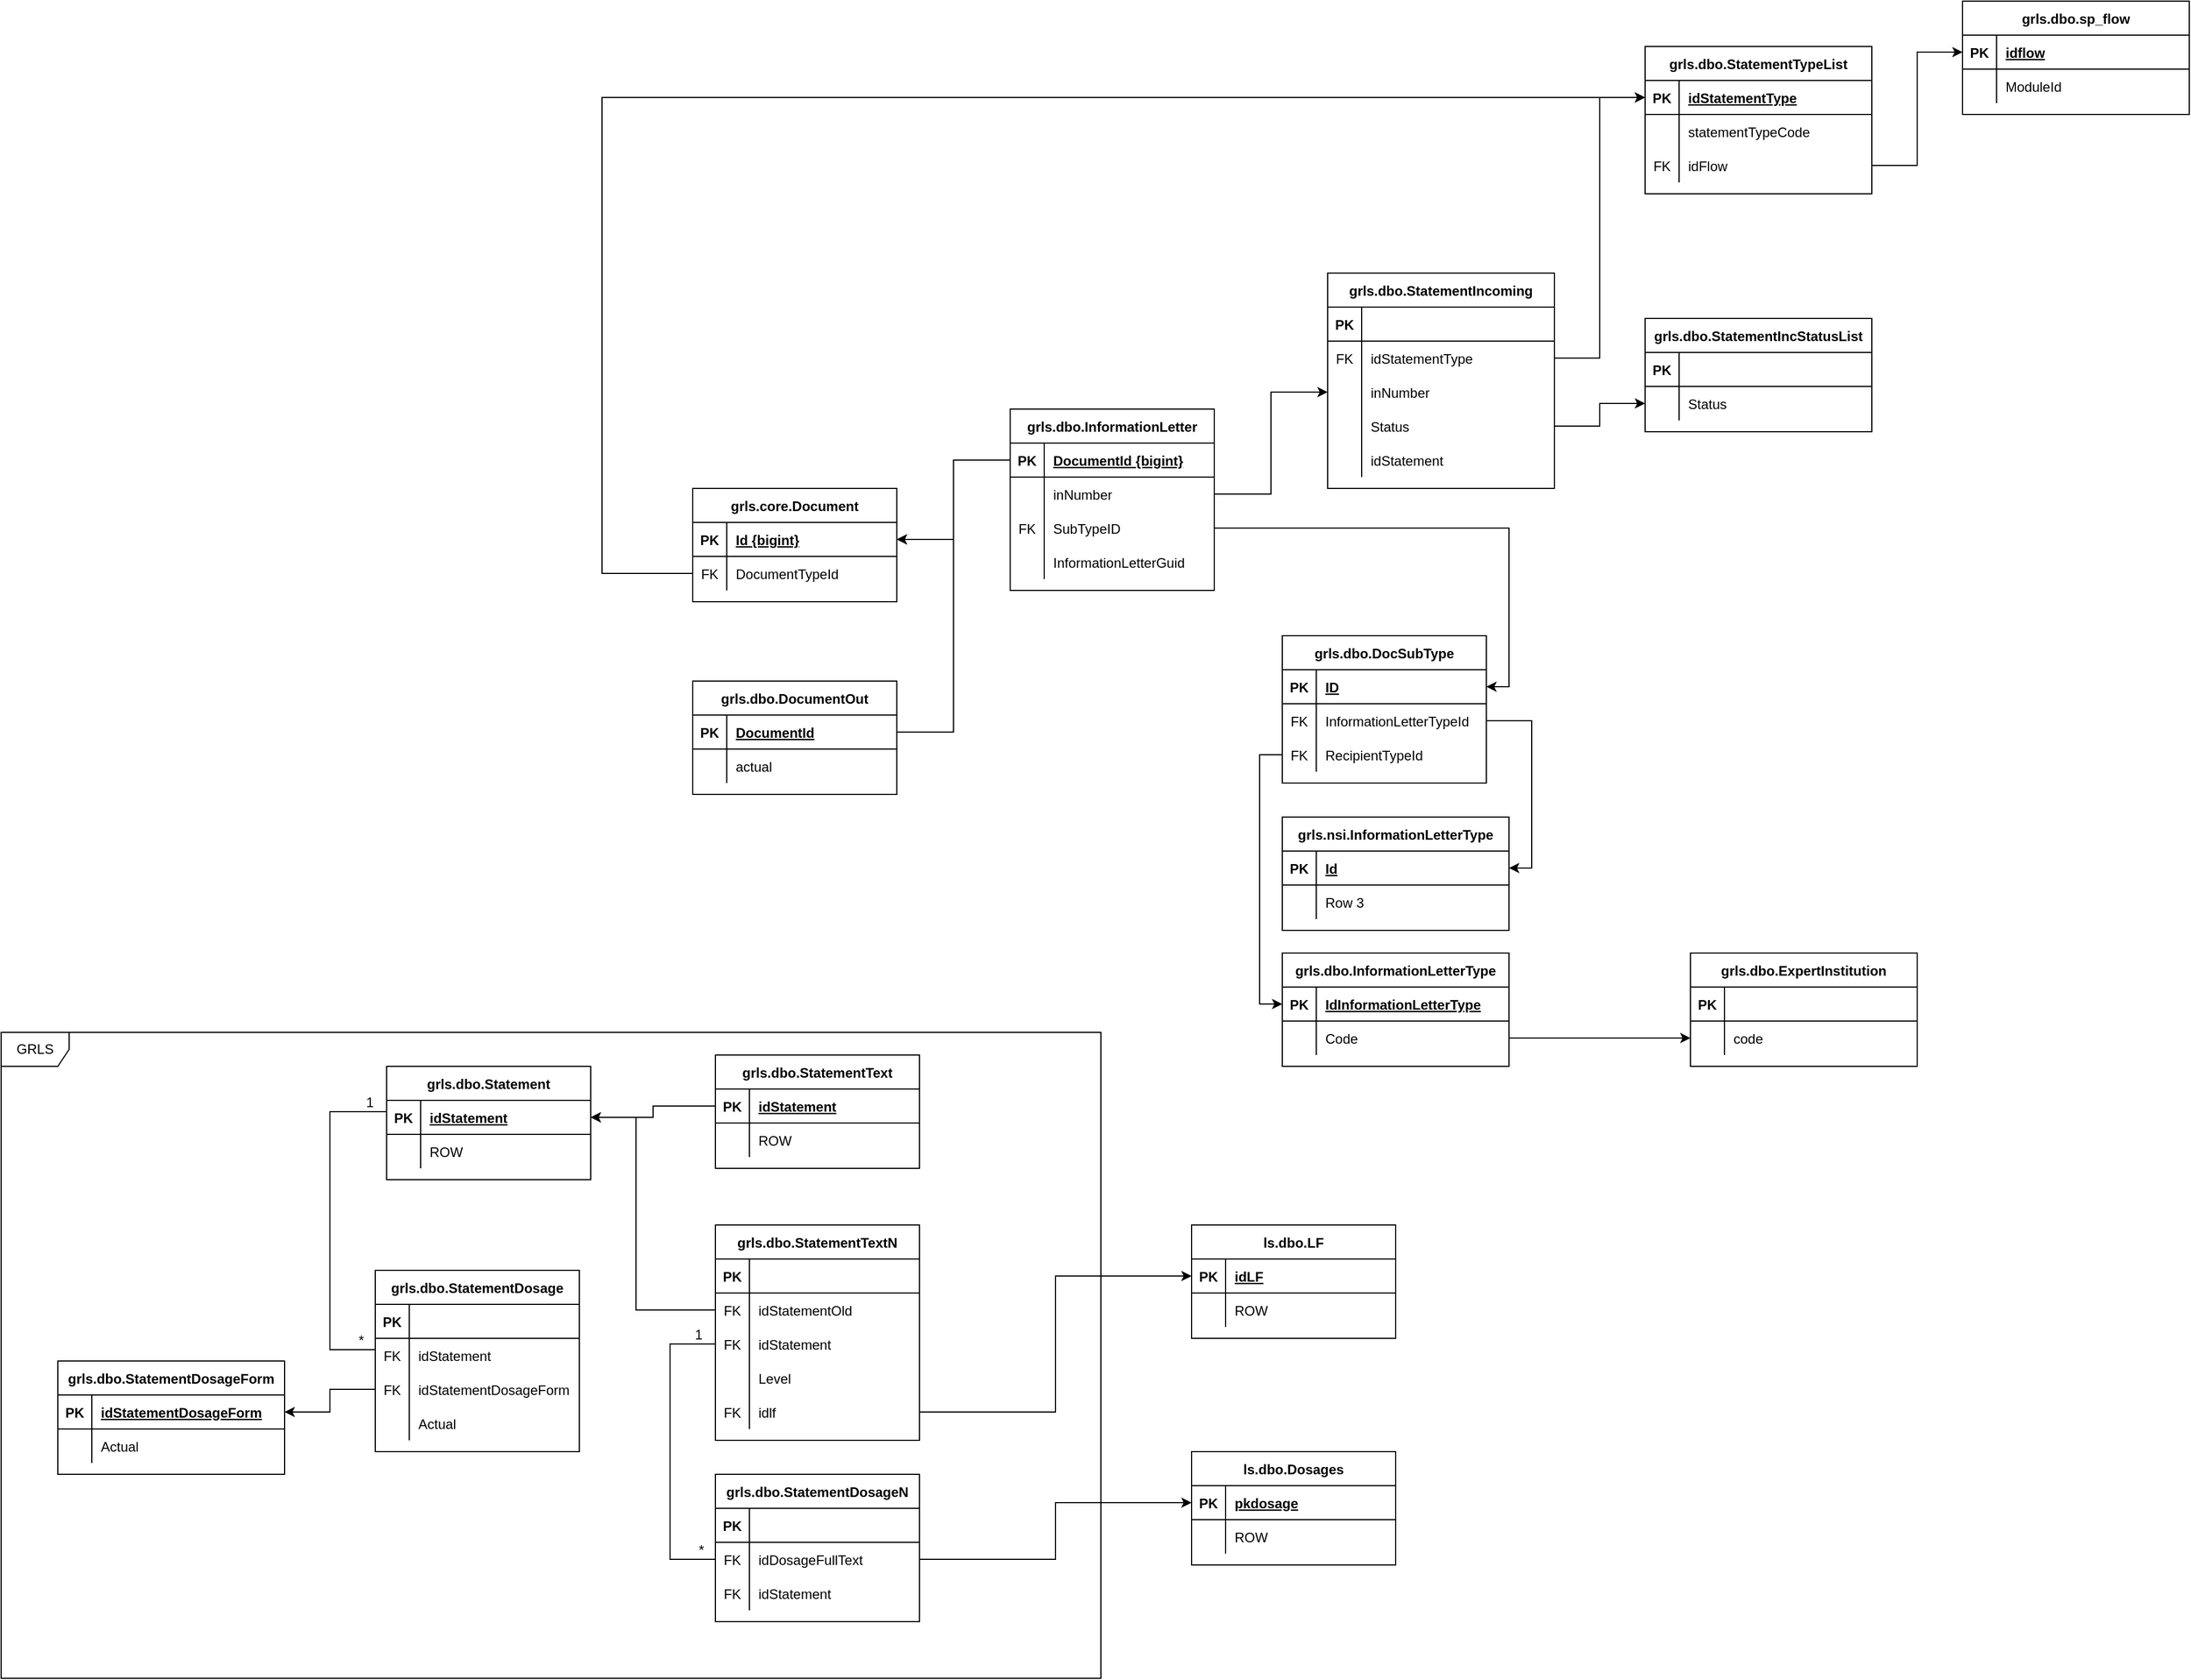 <mxfile version="20.4.0" type="github">
  <diagram id="C5RBs43oDa-KdzZeNtuy" name="Page-1">
    <mxGraphModel dx="1702" dy="1090" grid="1" gridSize="10" guides="1" tooltips="1" connect="1" arrows="1" fold="1" page="1" pageScale="1" pageWidth="827" pageHeight="1169" math="0" shadow="0">
      <root>
        <mxCell id="WIyWlLk6GJQsqaUBKTNV-0" />
        <mxCell id="WIyWlLk6GJQsqaUBKTNV-1" parent="WIyWlLk6GJQsqaUBKTNV-0" />
        <mxCell id="gTafGyZSQgp9-KOdETie-134" value="GRLS" style="shape=umlFrame;whiteSpace=wrap;html=1;" vertex="1" parent="WIyWlLk6GJQsqaUBKTNV-1">
          <mxGeometry x="-650" y="1110" width="970" height="570" as="geometry" />
        </mxCell>
        <mxCell id="gTafGyZSQgp9-KOdETie-0" value="grls.dbo.InformationLetter" style="shape=table;startSize=30;container=1;collapsible=1;childLayout=tableLayout;fixedRows=1;rowLines=0;fontStyle=1;align=center;resizeLast=1;" vertex="1" parent="WIyWlLk6GJQsqaUBKTNV-1">
          <mxGeometry x="240" y="560" width="180" height="160" as="geometry" />
        </mxCell>
        <mxCell id="gTafGyZSQgp9-KOdETie-1" value="" style="shape=tableRow;horizontal=0;startSize=0;swimlaneHead=0;swimlaneBody=0;fillColor=none;collapsible=0;dropTarget=0;points=[[0,0.5],[1,0.5]];portConstraint=eastwest;top=0;left=0;right=0;bottom=1;" vertex="1" parent="gTafGyZSQgp9-KOdETie-0">
          <mxGeometry y="30" width="180" height="30" as="geometry" />
        </mxCell>
        <mxCell id="gTafGyZSQgp9-KOdETie-2" value="PK" style="shape=partialRectangle;connectable=0;fillColor=none;top=0;left=0;bottom=0;right=0;fontStyle=1;overflow=hidden;" vertex="1" parent="gTafGyZSQgp9-KOdETie-1">
          <mxGeometry width="30" height="30" as="geometry">
            <mxRectangle width="30" height="30" as="alternateBounds" />
          </mxGeometry>
        </mxCell>
        <mxCell id="gTafGyZSQgp9-KOdETie-3" value="DocumentId {bigint}" style="shape=partialRectangle;connectable=0;fillColor=none;top=0;left=0;bottom=0;right=0;align=left;spacingLeft=6;fontStyle=5;overflow=hidden;" vertex="1" parent="gTafGyZSQgp9-KOdETie-1">
          <mxGeometry x="30" width="150" height="30" as="geometry">
            <mxRectangle width="150" height="30" as="alternateBounds" />
          </mxGeometry>
        </mxCell>
        <mxCell id="gTafGyZSQgp9-KOdETie-10" value="" style="shape=tableRow;horizontal=0;startSize=0;swimlaneHead=0;swimlaneBody=0;fillColor=none;collapsible=0;dropTarget=0;points=[[0,0.5],[1,0.5]];portConstraint=eastwest;top=0;left=0;right=0;bottom=0;" vertex="1" parent="gTafGyZSQgp9-KOdETie-0">
          <mxGeometry y="60" width="180" height="30" as="geometry" />
        </mxCell>
        <mxCell id="gTafGyZSQgp9-KOdETie-11" value="" style="shape=partialRectangle;connectable=0;fillColor=none;top=0;left=0;bottom=0;right=0;editable=1;overflow=hidden;" vertex="1" parent="gTafGyZSQgp9-KOdETie-10">
          <mxGeometry width="30" height="30" as="geometry">
            <mxRectangle width="30" height="30" as="alternateBounds" />
          </mxGeometry>
        </mxCell>
        <mxCell id="gTafGyZSQgp9-KOdETie-12" value="inNumber" style="shape=partialRectangle;connectable=0;fillColor=none;top=0;left=0;bottom=0;right=0;align=left;spacingLeft=6;overflow=hidden;" vertex="1" parent="gTafGyZSQgp9-KOdETie-10">
          <mxGeometry x="30" width="150" height="30" as="geometry">
            <mxRectangle width="150" height="30" as="alternateBounds" />
          </mxGeometry>
        </mxCell>
        <mxCell id="gTafGyZSQgp9-KOdETie-4" value="" style="shape=tableRow;horizontal=0;startSize=0;swimlaneHead=0;swimlaneBody=0;fillColor=none;collapsible=0;dropTarget=0;points=[[0,0.5],[1,0.5]];portConstraint=eastwest;top=0;left=0;right=0;bottom=0;" vertex="1" parent="gTafGyZSQgp9-KOdETie-0">
          <mxGeometry y="90" width="180" height="30" as="geometry" />
        </mxCell>
        <mxCell id="gTafGyZSQgp9-KOdETie-5" value="FK" style="shape=partialRectangle;connectable=0;fillColor=none;top=0;left=0;bottom=0;right=0;editable=1;overflow=hidden;" vertex="1" parent="gTafGyZSQgp9-KOdETie-4">
          <mxGeometry width="30" height="30" as="geometry">
            <mxRectangle width="30" height="30" as="alternateBounds" />
          </mxGeometry>
        </mxCell>
        <mxCell id="gTafGyZSQgp9-KOdETie-6" value="SubTypeID" style="shape=partialRectangle;connectable=0;fillColor=none;top=0;left=0;bottom=0;right=0;align=left;spacingLeft=6;overflow=hidden;" vertex="1" parent="gTafGyZSQgp9-KOdETie-4">
          <mxGeometry x="30" width="150" height="30" as="geometry">
            <mxRectangle width="150" height="30" as="alternateBounds" />
          </mxGeometry>
        </mxCell>
        <mxCell id="gTafGyZSQgp9-KOdETie-7" value="" style="shape=tableRow;horizontal=0;startSize=0;swimlaneHead=0;swimlaneBody=0;fillColor=none;collapsible=0;dropTarget=0;points=[[0,0.5],[1,0.5]];portConstraint=eastwest;top=0;left=0;right=0;bottom=0;" vertex="1" parent="gTafGyZSQgp9-KOdETie-0">
          <mxGeometry y="120" width="180" height="30" as="geometry" />
        </mxCell>
        <mxCell id="gTafGyZSQgp9-KOdETie-8" value="" style="shape=partialRectangle;connectable=0;fillColor=none;top=0;left=0;bottom=0;right=0;editable=1;overflow=hidden;" vertex="1" parent="gTafGyZSQgp9-KOdETie-7">
          <mxGeometry width="30" height="30" as="geometry">
            <mxRectangle width="30" height="30" as="alternateBounds" />
          </mxGeometry>
        </mxCell>
        <mxCell id="gTafGyZSQgp9-KOdETie-9" value="InformationLetterGuid" style="shape=partialRectangle;connectable=0;fillColor=none;top=0;left=0;bottom=0;right=0;align=left;spacingLeft=6;overflow=hidden;" vertex="1" parent="gTafGyZSQgp9-KOdETie-7">
          <mxGeometry x="30" width="150" height="30" as="geometry">
            <mxRectangle width="150" height="30" as="alternateBounds" />
          </mxGeometry>
        </mxCell>
        <mxCell id="gTafGyZSQgp9-KOdETie-13" value="grls.core.Document" style="shape=table;startSize=30;container=1;collapsible=1;childLayout=tableLayout;fixedRows=1;rowLines=0;fontStyle=1;align=center;resizeLast=1;" vertex="1" parent="WIyWlLk6GJQsqaUBKTNV-1">
          <mxGeometry x="-40" y="630" width="180" height="100" as="geometry" />
        </mxCell>
        <mxCell id="gTafGyZSQgp9-KOdETie-14" value="" style="shape=tableRow;horizontal=0;startSize=0;swimlaneHead=0;swimlaneBody=0;fillColor=none;collapsible=0;dropTarget=0;points=[[0,0.5],[1,0.5]];portConstraint=eastwest;top=0;left=0;right=0;bottom=1;" vertex="1" parent="gTafGyZSQgp9-KOdETie-13">
          <mxGeometry y="30" width="180" height="30" as="geometry" />
        </mxCell>
        <mxCell id="gTafGyZSQgp9-KOdETie-15" value="PK" style="shape=partialRectangle;connectable=0;fillColor=none;top=0;left=0;bottom=0;right=0;fontStyle=1;overflow=hidden;" vertex="1" parent="gTafGyZSQgp9-KOdETie-14">
          <mxGeometry width="30" height="30" as="geometry">
            <mxRectangle width="30" height="30" as="alternateBounds" />
          </mxGeometry>
        </mxCell>
        <mxCell id="gTafGyZSQgp9-KOdETie-16" value="Id {bigint}" style="shape=partialRectangle;connectable=0;fillColor=none;top=0;left=0;bottom=0;right=0;align=left;spacingLeft=6;fontStyle=5;overflow=hidden;" vertex="1" parent="gTafGyZSQgp9-KOdETie-14">
          <mxGeometry x="30" width="150" height="30" as="geometry">
            <mxRectangle width="150" height="30" as="alternateBounds" />
          </mxGeometry>
        </mxCell>
        <mxCell id="gTafGyZSQgp9-KOdETie-23" value="" style="shape=tableRow;horizontal=0;startSize=0;swimlaneHead=0;swimlaneBody=0;fillColor=none;collapsible=0;dropTarget=0;points=[[0,0.5],[1,0.5]];portConstraint=eastwest;top=0;left=0;right=0;bottom=0;" vertex="1" parent="gTafGyZSQgp9-KOdETie-13">
          <mxGeometry y="60" width="180" height="30" as="geometry" />
        </mxCell>
        <mxCell id="gTafGyZSQgp9-KOdETie-24" value="FK" style="shape=partialRectangle;connectable=0;fillColor=none;top=0;left=0;bottom=0;right=0;editable=1;overflow=hidden;" vertex="1" parent="gTafGyZSQgp9-KOdETie-23">
          <mxGeometry width="30" height="30" as="geometry">
            <mxRectangle width="30" height="30" as="alternateBounds" />
          </mxGeometry>
        </mxCell>
        <mxCell id="gTafGyZSQgp9-KOdETie-25" value="DocumentTypeId" style="shape=partialRectangle;connectable=0;fillColor=none;top=0;left=0;bottom=0;right=0;align=left;spacingLeft=6;overflow=hidden;" vertex="1" parent="gTafGyZSQgp9-KOdETie-23">
          <mxGeometry x="30" width="150" height="30" as="geometry">
            <mxRectangle width="150" height="30" as="alternateBounds" />
          </mxGeometry>
        </mxCell>
        <mxCell id="gTafGyZSQgp9-KOdETie-26" style="edgeStyle=orthogonalEdgeStyle;rounded=0;orthogonalLoop=1;jettySize=auto;html=1;exitX=0;exitY=0.5;exitDx=0;exitDy=0;" edge="1" parent="WIyWlLk6GJQsqaUBKTNV-1" source="gTafGyZSQgp9-KOdETie-1" target="gTafGyZSQgp9-KOdETie-14">
          <mxGeometry relative="1" as="geometry" />
        </mxCell>
        <mxCell id="gTafGyZSQgp9-KOdETie-27" value="grls.dbo.DocSubType" style="shape=table;startSize=30;container=1;collapsible=1;childLayout=tableLayout;fixedRows=1;rowLines=0;fontStyle=1;align=center;resizeLast=1;" vertex="1" parent="WIyWlLk6GJQsqaUBKTNV-1">
          <mxGeometry x="480" y="760" width="180" height="130" as="geometry" />
        </mxCell>
        <mxCell id="gTafGyZSQgp9-KOdETie-28" value="" style="shape=tableRow;horizontal=0;startSize=0;swimlaneHead=0;swimlaneBody=0;fillColor=none;collapsible=0;dropTarget=0;points=[[0,0.5],[1,0.5]];portConstraint=eastwest;top=0;left=0;right=0;bottom=1;" vertex="1" parent="gTafGyZSQgp9-KOdETie-27">
          <mxGeometry y="30" width="180" height="30" as="geometry" />
        </mxCell>
        <mxCell id="gTafGyZSQgp9-KOdETie-29" value="PK" style="shape=partialRectangle;connectable=0;fillColor=none;top=0;left=0;bottom=0;right=0;fontStyle=1;overflow=hidden;" vertex="1" parent="gTafGyZSQgp9-KOdETie-28">
          <mxGeometry width="30" height="30" as="geometry">
            <mxRectangle width="30" height="30" as="alternateBounds" />
          </mxGeometry>
        </mxCell>
        <mxCell id="gTafGyZSQgp9-KOdETie-30" value="ID" style="shape=partialRectangle;connectable=0;fillColor=none;top=0;left=0;bottom=0;right=0;align=left;spacingLeft=6;fontStyle=5;overflow=hidden;" vertex="1" parent="gTafGyZSQgp9-KOdETie-28">
          <mxGeometry x="30" width="150" height="30" as="geometry">
            <mxRectangle width="150" height="30" as="alternateBounds" />
          </mxGeometry>
        </mxCell>
        <mxCell id="gTafGyZSQgp9-KOdETie-37" value="" style="shape=tableRow;horizontal=0;startSize=0;swimlaneHead=0;swimlaneBody=0;fillColor=none;collapsible=0;dropTarget=0;points=[[0,0.5],[1,0.5]];portConstraint=eastwest;top=0;left=0;right=0;bottom=0;" vertex="1" parent="gTafGyZSQgp9-KOdETie-27">
          <mxGeometry y="60" width="180" height="30" as="geometry" />
        </mxCell>
        <mxCell id="gTafGyZSQgp9-KOdETie-38" value="FK" style="shape=partialRectangle;connectable=0;fillColor=none;top=0;left=0;bottom=0;right=0;editable=1;overflow=hidden;" vertex="1" parent="gTafGyZSQgp9-KOdETie-37">
          <mxGeometry width="30" height="30" as="geometry">
            <mxRectangle width="30" height="30" as="alternateBounds" />
          </mxGeometry>
        </mxCell>
        <mxCell id="gTafGyZSQgp9-KOdETie-39" value="InformationLetterTypeId" style="shape=partialRectangle;connectable=0;fillColor=none;top=0;left=0;bottom=0;right=0;align=left;spacingLeft=6;overflow=hidden;" vertex="1" parent="gTafGyZSQgp9-KOdETie-37">
          <mxGeometry x="30" width="150" height="30" as="geometry">
            <mxRectangle width="150" height="30" as="alternateBounds" />
          </mxGeometry>
        </mxCell>
        <mxCell id="gTafGyZSQgp9-KOdETie-51" value="" style="shape=tableRow;horizontal=0;startSize=0;swimlaneHead=0;swimlaneBody=0;fillColor=none;collapsible=0;dropTarget=0;points=[[0,0.5],[1,0.5]];portConstraint=eastwest;top=0;left=0;right=0;bottom=0;" vertex="1" parent="gTafGyZSQgp9-KOdETie-27">
          <mxGeometry y="90" width="180" height="30" as="geometry" />
        </mxCell>
        <mxCell id="gTafGyZSQgp9-KOdETie-52" value="FK" style="shape=partialRectangle;connectable=0;fillColor=none;top=0;left=0;bottom=0;right=0;editable=1;overflow=hidden;" vertex="1" parent="gTafGyZSQgp9-KOdETie-51">
          <mxGeometry width="30" height="30" as="geometry">
            <mxRectangle width="30" height="30" as="alternateBounds" />
          </mxGeometry>
        </mxCell>
        <mxCell id="gTafGyZSQgp9-KOdETie-53" value="RecipientTypeId" style="shape=partialRectangle;connectable=0;fillColor=none;top=0;left=0;bottom=0;right=0;align=left;spacingLeft=6;overflow=hidden;" vertex="1" parent="gTafGyZSQgp9-KOdETie-51">
          <mxGeometry x="30" width="150" height="30" as="geometry">
            <mxRectangle width="150" height="30" as="alternateBounds" />
          </mxGeometry>
        </mxCell>
        <mxCell id="gTafGyZSQgp9-KOdETie-40" style="edgeStyle=orthogonalEdgeStyle;rounded=0;orthogonalLoop=1;jettySize=auto;html=1;exitX=1;exitY=0.5;exitDx=0;exitDy=0;entryX=1;entryY=0.5;entryDx=0;entryDy=0;" edge="1" parent="WIyWlLk6GJQsqaUBKTNV-1" source="gTafGyZSQgp9-KOdETie-4" target="gTafGyZSQgp9-KOdETie-28">
          <mxGeometry relative="1" as="geometry" />
        </mxCell>
        <mxCell id="gTafGyZSQgp9-KOdETie-41" value="grls.nsi.InformationLetterType" style="shape=table;startSize=30;container=1;collapsible=1;childLayout=tableLayout;fixedRows=1;rowLines=0;fontStyle=1;align=center;resizeLast=1;" vertex="1" parent="WIyWlLk6GJQsqaUBKTNV-1">
          <mxGeometry x="480" y="920" width="200" height="100" as="geometry" />
        </mxCell>
        <mxCell id="gTafGyZSQgp9-KOdETie-42" value="" style="shape=tableRow;horizontal=0;startSize=0;swimlaneHead=0;swimlaneBody=0;fillColor=none;collapsible=0;dropTarget=0;points=[[0,0.5],[1,0.5]];portConstraint=eastwest;top=0;left=0;right=0;bottom=1;" vertex="1" parent="gTafGyZSQgp9-KOdETie-41">
          <mxGeometry y="30" width="200" height="30" as="geometry" />
        </mxCell>
        <mxCell id="gTafGyZSQgp9-KOdETie-43" value="PK" style="shape=partialRectangle;connectable=0;fillColor=none;top=0;left=0;bottom=0;right=0;fontStyle=1;overflow=hidden;" vertex="1" parent="gTafGyZSQgp9-KOdETie-42">
          <mxGeometry width="30" height="30" as="geometry">
            <mxRectangle width="30" height="30" as="alternateBounds" />
          </mxGeometry>
        </mxCell>
        <mxCell id="gTafGyZSQgp9-KOdETie-44" value="Id" style="shape=partialRectangle;connectable=0;fillColor=none;top=0;left=0;bottom=0;right=0;align=left;spacingLeft=6;fontStyle=5;overflow=hidden;" vertex="1" parent="gTafGyZSQgp9-KOdETie-42">
          <mxGeometry x="30" width="170" height="30" as="geometry">
            <mxRectangle width="170" height="30" as="alternateBounds" />
          </mxGeometry>
        </mxCell>
        <mxCell id="gTafGyZSQgp9-KOdETie-45" value="" style="shape=tableRow;horizontal=0;startSize=0;swimlaneHead=0;swimlaneBody=0;fillColor=none;collapsible=0;dropTarget=0;points=[[0,0.5],[1,0.5]];portConstraint=eastwest;top=0;left=0;right=0;bottom=0;" vertex="1" parent="gTafGyZSQgp9-KOdETie-41">
          <mxGeometry y="60" width="200" height="30" as="geometry" />
        </mxCell>
        <mxCell id="gTafGyZSQgp9-KOdETie-46" value="" style="shape=partialRectangle;connectable=0;fillColor=none;top=0;left=0;bottom=0;right=0;editable=1;overflow=hidden;" vertex="1" parent="gTafGyZSQgp9-KOdETie-45">
          <mxGeometry width="30" height="30" as="geometry">
            <mxRectangle width="30" height="30" as="alternateBounds" />
          </mxGeometry>
        </mxCell>
        <mxCell id="gTafGyZSQgp9-KOdETie-47" value="Row 3" style="shape=partialRectangle;connectable=0;fillColor=none;top=0;left=0;bottom=0;right=0;align=left;spacingLeft=6;overflow=hidden;" vertex="1" parent="gTafGyZSQgp9-KOdETie-45">
          <mxGeometry x="30" width="170" height="30" as="geometry">
            <mxRectangle width="170" height="30" as="alternateBounds" />
          </mxGeometry>
        </mxCell>
        <mxCell id="gTafGyZSQgp9-KOdETie-54" style="edgeStyle=orthogonalEdgeStyle;rounded=0;orthogonalLoop=1;jettySize=auto;html=1;entryX=1;entryY=0.5;entryDx=0;entryDy=0;" edge="1" parent="WIyWlLk6GJQsqaUBKTNV-1" source="gTafGyZSQgp9-KOdETie-37" target="gTafGyZSQgp9-KOdETie-42">
          <mxGeometry relative="1" as="geometry" />
        </mxCell>
        <mxCell id="gTafGyZSQgp9-KOdETie-55" value="grls.dbo.StatementIncoming" style="shape=table;startSize=30;container=1;collapsible=1;childLayout=tableLayout;fixedRows=1;rowLines=0;fontStyle=1;align=center;resizeLast=1;" vertex="1" parent="WIyWlLk6GJQsqaUBKTNV-1">
          <mxGeometry x="520" y="440" width="200" height="190" as="geometry" />
        </mxCell>
        <mxCell id="gTafGyZSQgp9-KOdETie-56" value="" style="shape=tableRow;horizontal=0;startSize=0;swimlaneHead=0;swimlaneBody=0;fillColor=none;collapsible=0;dropTarget=0;points=[[0,0.5],[1,0.5]];portConstraint=eastwest;top=0;left=0;right=0;bottom=1;" vertex="1" parent="gTafGyZSQgp9-KOdETie-55">
          <mxGeometry y="30" width="200" height="30" as="geometry" />
        </mxCell>
        <mxCell id="gTafGyZSQgp9-KOdETie-57" value="PK" style="shape=partialRectangle;connectable=0;fillColor=none;top=0;left=0;bottom=0;right=0;fontStyle=1;overflow=hidden;" vertex="1" parent="gTafGyZSQgp9-KOdETie-56">
          <mxGeometry width="30" height="30" as="geometry">
            <mxRectangle width="30" height="30" as="alternateBounds" />
          </mxGeometry>
        </mxCell>
        <mxCell id="gTafGyZSQgp9-KOdETie-58" value="" style="shape=partialRectangle;connectable=0;fillColor=none;top=0;left=0;bottom=0;right=0;align=left;spacingLeft=6;fontStyle=5;overflow=hidden;" vertex="1" parent="gTafGyZSQgp9-KOdETie-56">
          <mxGeometry x="30" width="170" height="30" as="geometry">
            <mxRectangle width="170" height="30" as="alternateBounds" />
          </mxGeometry>
        </mxCell>
        <mxCell id="gTafGyZSQgp9-KOdETie-87" value="" style="shape=tableRow;horizontal=0;startSize=0;swimlaneHead=0;swimlaneBody=0;fillColor=none;collapsible=0;dropTarget=0;points=[[0,0.5],[1,0.5]];portConstraint=eastwest;top=0;left=0;right=0;bottom=0;" vertex="1" parent="gTafGyZSQgp9-KOdETie-55">
          <mxGeometry y="60" width="200" height="30" as="geometry" />
        </mxCell>
        <mxCell id="gTafGyZSQgp9-KOdETie-88" value="FK" style="shape=partialRectangle;connectable=0;fillColor=none;top=0;left=0;bottom=0;right=0;editable=1;overflow=hidden;" vertex="1" parent="gTafGyZSQgp9-KOdETie-87">
          <mxGeometry width="30" height="30" as="geometry">
            <mxRectangle width="30" height="30" as="alternateBounds" />
          </mxGeometry>
        </mxCell>
        <mxCell id="gTafGyZSQgp9-KOdETie-89" value="idStatementType" style="shape=partialRectangle;connectable=0;fillColor=none;top=0;left=0;bottom=0;right=0;align=left;spacingLeft=6;overflow=hidden;" vertex="1" parent="gTafGyZSQgp9-KOdETie-87">
          <mxGeometry x="30" width="170" height="30" as="geometry">
            <mxRectangle width="170" height="30" as="alternateBounds" />
          </mxGeometry>
        </mxCell>
        <mxCell id="gTafGyZSQgp9-KOdETie-62" value="" style="shape=tableRow;horizontal=0;startSize=0;swimlaneHead=0;swimlaneBody=0;fillColor=none;collapsible=0;dropTarget=0;points=[[0,0.5],[1,0.5]];portConstraint=eastwest;top=0;left=0;right=0;bottom=0;" vertex="1" parent="gTafGyZSQgp9-KOdETie-55">
          <mxGeometry y="90" width="200" height="30" as="geometry" />
        </mxCell>
        <mxCell id="gTafGyZSQgp9-KOdETie-63" value="" style="shape=partialRectangle;connectable=0;fillColor=none;top=0;left=0;bottom=0;right=0;editable=1;overflow=hidden;" vertex="1" parent="gTafGyZSQgp9-KOdETie-62">
          <mxGeometry width="30" height="30" as="geometry">
            <mxRectangle width="30" height="30" as="alternateBounds" />
          </mxGeometry>
        </mxCell>
        <mxCell id="gTafGyZSQgp9-KOdETie-64" value="inNumber" style="shape=partialRectangle;connectable=0;fillColor=none;top=0;left=0;bottom=0;right=0;align=left;spacingLeft=6;overflow=hidden;" vertex="1" parent="gTafGyZSQgp9-KOdETie-62">
          <mxGeometry x="30" width="170" height="30" as="geometry">
            <mxRectangle width="170" height="30" as="alternateBounds" />
          </mxGeometry>
        </mxCell>
        <mxCell id="gTafGyZSQgp9-KOdETie-66" value="" style="shape=tableRow;horizontal=0;startSize=0;swimlaneHead=0;swimlaneBody=0;fillColor=none;collapsible=0;dropTarget=0;points=[[0,0.5],[1,0.5]];portConstraint=eastwest;top=0;left=0;right=0;bottom=0;" vertex="1" parent="gTafGyZSQgp9-KOdETie-55">
          <mxGeometry y="120" width="200" height="30" as="geometry" />
        </mxCell>
        <mxCell id="gTafGyZSQgp9-KOdETie-67" value="" style="shape=partialRectangle;connectable=0;fillColor=none;top=0;left=0;bottom=0;right=0;fontStyle=0;overflow=hidden;" vertex="1" parent="gTafGyZSQgp9-KOdETie-66">
          <mxGeometry width="30" height="30" as="geometry">
            <mxRectangle width="30" height="30" as="alternateBounds" />
          </mxGeometry>
        </mxCell>
        <mxCell id="gTafGyZSQgp9-KOdETie-68" value="Status" style="shape=partialRectangle;connectable=0;fillColor=none;top=0;left=0;bottom=0;right=0;align=left;spacingLeft=6;fontStyle=0;overflow=hidden;" vertex="1" parent="gTafGyZSQgp9-KOdETie-66">
          <mxGeometry x="30" width="170" height="30" as="geometry">
            <mxRectangle width="170" height="30" as="alternateBounds" />
          </mxGeometry>
        </mxCell>
        <mxCell id="gTafGyZSQgp9-KOdETie-236" value="" style="shape=tableRow;horizontal=0;startSize=0;swimlaneHead=0;swimlaneBody=0;fillColor=none;collapsible=0;dropTarget=0;points=[[0,0.5],[1,0.5]];portConstraint=eastwest;top=0;left=0;right=0;bottom=0;" vertex="1" parent="gTafGyZSQgp9-KOdETie-55">
          <mxGeometry y="150" width="200" height="30" as="geometry" />
        </mxCell>
        <mxCell id="gTafGyZSQgp9-KOdETie-237" value="" style="shape=partialRectangle;connectable=0;fillColor=none;top=0;left=0;bottom=0;right=0;editable=1;overflow=hidden;" vertex="1" parent="gTafGyZSQgp9-KOdETie-236">
          <mxGeometry width="30" height="30" as="geometry">
            <mxRectangle width="30" height="30" as="alternateBounds" />
          </mxGeometry>
        </mxCell>
        <mxCell id="gTafGyZSQgp9-KOdETie-238" value="idStatement" style="shape=partialRectangle;connectable=0;fillColor=none;top=0;left=0;bottom=0;right=0;align=left;spacingLeft=6;overflow=hidden;" vertex="1" parent="gTafGyZSQgp9-KOdETie-236">
          <mxGeometry x="30" width="170" height="30" as="geometry">
            <mxRectangle width="170" height="30" as="alternateBounds" />
          </mxGeometry>
        </mxCell>
        <mxCell id="gTafGyZSQgp9-KOdETie-65" style="edgeStyle=orthogonalEdgeStyle;rounded=0;orthogonalLoop=1;jettySize=auto;html=1;" edge="1" parent="WIyWlLk6GJQsqaUBKTNV-1" source="gTafGyZSQgp9-KOdETie-10" target="gTafGyZSQgp9-KOdETie-62">
          <mxGeometry relative="1" as="geometry" />
        </mxCell>
        <mxCell id="gTafGyZSQgp9-KOdETie-69" value="grls.dbo.StatementIncStatusList" style="shape=table;startSize=30;container=1;collapsible=1;childLayout=tableLayout;fixedRows=1;rowLines=0;fontStyle=1;align=center;resizeLast=1;" vertex="1" parent="WIyWlLk6GJQsqaUBKTNV-1">
          <mxGeometry x="800" y="480" width="200" height="100" as="geometry" />
        </mxCell>
        <mxCell id="gTafGyZSQgp9-KOdETie-70" value="" style="shape=tableRow;horizontal=0;startSize=0;swimlaneHead=0;swimlaneBody=0;fillColor=none;collapsible=0;dropTarget=0;points=[[0,0.5],[1,0.5]];portConstraint=eastwest;top=0;left=0;right=0;bottom=1;" vertex="1" parent="gTafGyZSQgp9-KOdETie-69">
          <mxGeometry y="30" width="200" height="30" as="geometry" />
        </mxCell>
        <mxCell id="gTafGyZSQgp9-KOdETie-71" value="PK" style="shape=partialRectangle;connectable=0;fillColor=none;top=0;left=0;bottom=0;right=0;fontStyle=1;overflow=hidden;" vertex="1" parent="gTafGyZSQgp9-KOdETie-70">
          <mxGeometry width="30" height="30" as="geometry">
            <mxRectangle width="30" height="30" as="alternateBounds" />
          </mxGeometry>
        </mxCell>
        <mxCell id="gTafGyZSQgp9-KOdETie-72" value="" style="shape=partialRectangle;connectable=0;fillColor=none;top=0;left=0;bottom=0;right=0;align=left;spacingLeft=6;fontStyle=5;overflow=hidden;" vertex="1" parent="gTafGyZSQgp9-KOdETie-70">
          <mxGeometry x="30" width="170" height="30" as="geometry">
            <mxRectangle width="170" height="30" as="alternateBounds" />
          </mxGeometry>
        </mxCell>
        <mxCell id="gTafGyZSQgp9-KOdETie-76" value="" style="shape=tableRow;horizontal=0;startSize=0;swimlaneHead=0;swimlaneBody=0;fillColor=none;collapsible=0;dropTarget=0;points=[[0,0.5],[1,0.5]];portConstraint=eastwest;top=0;left=0;right=0;bottom=0;" vertex="1" parent="gTafGyZSQgp9-KOdETie-69">
          <mxGeometry y="60" width="200" height="30" as="geometry" />
        </mxCell>
        <mxCell id="gTafGyZSQgp9-KOdETie-77" value="" style="shape=partialRectangle;connectable=0;fillColor=none;top=0;left=0;bottom=0;right=0;fontStyle=0;overflow=hidden;" vertex="1" parent="gTafGyZSQgp9-KOdETie-76">
          <mxGeometry width="30" height="30" as="geometry">
            <mxRectangle width="30" height="30" as="alternateBounds" />
          </mxGeometry>
        </mxCell>
        <mxCell id="gTafGyZSQgp9-KOdETie-78" value="Status" style="shape=partialRectangle;connectable=0;fillColor=none;top=0;left=0;bottom=0;right=0;align=left;spacingLeft=6;fontStyle=0;overflow=hidden;" vertex="1" parent="gTafGyZSQgp9-KOdETie-76">
          <mxGeometry x="30" width="170" height="30" as="geometry">
            <mxRectangle width="170" height="30" as="alternateBounds" />
          </mxGeometry>
        </mxCell>
        <mxCell id="gTafGyZSQgp9-KOdETie-79" style="edgeStyle=orthogonalEdgeStyle;rounded=0;orthogonalLoop=1;jettySize=auto;html=1;" edge="1" parent="WIyWlLk6GJQsqaUBKTNV-1" source="gTafGyZSQgp9-KOdETie-66" target="gTafGyZSQgp9-KOdETie-76">
          <mxGeometry relative="1" as="geometry" />
        </mxCell>
        <mxCell id="gTafGyZSQgp9-KOdETie-80" value="grls.dbo.StatementTypeList" style="shape=table;startSize=30;container=1;collapsible=1;childLayout=tableLayout;fixedRows=1;rowLines=0;fontStyle=1;align=center;resizeLast=1;" vertex="1" parent="WIyWlLk6GJQsqaUBKTNV-1">
          <mxGeometry x="800" y="240" width="200" height="130" as="geometry" />
        </mxCell>
        <mxCell id="gTafGyZSQgp9-KOdETie-81" value="" style="shape=tableRow;horizontal=0;startSize=0;swimlaneHead=0;swimlaneBody=0;fillColor=none;collapsible=0;dropTarget=0;points=[[0,0.5],[1,0.5]];portConstraint=eastwest;top=0;left=0;right=0;bottom=1;" vertex="1" parent="gTafGyZSQgp9-KOdETie-80">
          <mxGeometry y="30" width="200" height="30" as="geometry" />
        </mxCell>
        <mxCell id="gTafGyZSQgp9-KOdETie-82" value="PK" style="shape=partialRectangle;connectable=0;fillColor=none;top=0;left=0;bottom=0;right=0;fontStyle=1;overflow=hidden;" vertex="1" parent="gTafGyZSQgp9-KOdETie-81">
          <mxGeometry width="30" height="30" as="geometry">
            <mxRectangle width="30" height="30" as="alternateBounds" />
          </mxGeometry>
        </mxCell>
        <mxCell id="gTafGyZSQgp9-KOdETie-83" value="idStatementType" style="shape=partialRectangle;connectable=0;fillColor=none;top=0;left=0;bottom=0;right=0;align=left;spacingLeft=6;fontStyle=5;overflow=hidden;" vertex="1" parent="gTafGyZSQgp9-KOdETie-81">
          <mxGeometry x="30" width="170" height="30" as="geometry">
            <mxRectangle width="170" height="30" as="alternateBounds" />
          </mxGeometry>
        </mxCell>
        <mxCell id="gTafGyZSQgp9-KOdETie-84" value="" style="shape=tableRow;horizontal=0;startSize=0;swimlaneHead=0;swimlaneBody=0;fillColor=none;collapsible=0;dropTarget=0;points=[[0,0.5],[1,0.5]];portConstraint=eastwest;top=0;left=0;right=0;bottom=0;" vertex="1" parent="gTafGyZSQgp9-KOdETie-80">
          <mxGeometry y="60" width="200" height="30" as="geometry" />
        </mxCell>
        <mxCell id="gTafGyZSQgp9-KOdETie-85" value="" style="shape=partialRectangle;connectable=0;fillColor=none;top=0;left=0;bottom=0;right=0;fontStyle=0;overflow=hidden;" vertex="1" parent="gTafGyZSQgp9-KOdETie-84">
          <mxGeometry width="30" height="30" as="geometry">
            <mxRectangle width="30" height="30" as="alternateBounds" />
          </mxGeometry>
        </mxCell>
        <mxCell id="gTafGyZSQgp9-KOdETie-86" value="statementTypeCode" style="shape=partialRectangle;connectable=0;fillColor=none;top=0;left=0;bottom=0;right=0;align=left;spacingLeft=6;fontStyle=0;overflow=hidden;" vertex="1" parent="gTafGyZSQgp9-KOdETie-84">
          <mxGeometry x="30" width="170" height="30" as="geometry">
            <mxRectangle width="170" height="30" as="alternateBounds" />
          </mxGeometry>
        </mxCell>
        <mxCell id="gTafGyZSQgp9-KOdETie-99" value="" style="shape=tableRow;horizontal=0;startSize=0;swimlaneHead=0;swimlaneBody=0;fillColor=none;collapsible=0;dropTarget=0;points=[[0,0.5],[1,0.5]];portConstraint=eastwest;top=0;left=0;right=0;bottom=0;" vertex="1" parent="gTafGyZSQgp9-KOdETie-80">
          <mxGeometry y="90" width="200" height="30" as="geometry" />
        </mxCell>
        <mxCell id="gTafGyZSQgp9-KOdETie-100" value="FK" style="shape=partialRectangle;connectable=0;fillColor=none;top=0;left=0;bottom=0;right=0;fontStyle=0;overflow=hidden;" vertex="1" parent="gTafGyZSQgp9-KOdETie-99">
          <mxGeometry width="30" height="30" as="geometry">
            <mxRectangle width="30" height="30" as="alternateBounds" />
          </mxGeometry>
        </mxCell>
        <mxCell id="gTafGyZSQgp9-KOdETie-101" value="idFlow" style="shape=partialRectangle;connectable=0;fillColor=none;top=0;left=0;bottom=0;right=0;align=left;spacingLeft=6;fontStyle=0;overflow=hidden;" vertex="1" parent="gTafGyZSQgp9-KOdETie-99">
          <mxGeometry x="30" width="170" height="30" as="geometry">
            <mxRectangle width="170" height="30" as="alternateBounds" />
          </mxGeometry>
        </mxCell>
        <mxCell id="gTafGyZSQgp9-KOdETie-90" style="edgeStyle=orthogonalEdgeStyle;rounded=0;orthogonalLoop=1;jettySize=auto;html=1;" edge="1" parent="WIyWlLk6GJQsqaUBKTNV-1" source="gTafGyZSQgp9-KOdETie-87" target="gTafGyZSQgp9-KOdETie-81">
          <mxGeometry relative="1" as="geometry" />
        </mxCell>
        <mxCell id="gTafGyZSQgp9-KOdETie-91" style="edgeStyle=orthogonalEdgeStyle;rounded=0;orthogonalLoop=1;jettySize=auto;html=1;entryX=0;entryY=0.5;entryDx=0;entryDy=0;" edge="1" parent="WIyWlLk6GJQsqaUBKTNV-1" source="gTafGyZSQgp9-KOdETie-23" target="gTafGyZSQgp9-KOdETie-81">
          <mxGeometry relative="1" as="geometry">
            <Array as="points">
              <mxPoint x="-120" y="705" />
              <mxPoint x="-120" y="285" />
            </Array>
          </mxGeometry>
        </mxCell>
        <mxCell id="gTafGyZSQgp9-KOdETie-92" value="grls.dbo.sp_flow" style="shape=table;startSize=30;container=1;collapsible=1;childLayout=tableLayout;fixedRows=1;rowLines=0;fontStyle=1;align=center;resizeLast=1;" vertex="1" parent="WIyWlLk6GJQsqaUBKTNV-1">
          <mxGeometry x="1080" y="200" width="200" height="100" as="geometry" />
        </mxCell>
        <mxCell id="gTafGyZSQgp9-KOdETie-93" value="" style="shape=tableRow;horizontal=0;startSize=0;swimlaneHead=0;swimlaneBody=0;fillColor=none;collapsible=0;dropTarget=0;points=[[0,0.5],[1,0.5]];portConstraint=eastwest;top=0;left=0;right=0;bottom=1;" vertex="1" parent="gTafGyZSQgp9-KOdETie-92">
          <mxGeometry y="30" width="200" height="30" as="geometry" />
        </mxCell>
        <mxCell id="gTafGyZSQgp9-KOdETie-94" value="PK" style="shape=partialRectangle;connectable=0;fillColor=none;top=0;left=0;bottom=0;right=0;fontStyle=1;overflow=hidden;" vertex="1" parent="gTafGyZSQgp9-KOdETie-93">
          <mxGeometry width="30" height="30" as="geometry">
            <mxRectangle width="30" height="30" as="alternateBounds" />
          </mxGeometry>
        </mxCell>
        <mxCell id="gTafGyZSQgp9-KOdETie-95" value="idflow" style="shape=partialRectangle;connectable=0;fillColor=none;top=0;left=0;bottom=0;right=0;align=left;spacingLeft=6;fontStyle=5;overflow=hidden;" vertex="1" parent="gTafGyZSQgp9-KOdETie-93">
          <mxGeometry x="30" width="170" height="30" as="geometry">
            <mxRectangle width="170" height="30" as="alternateBounds" />
          </mxGeometry>
        </mxCell>
        <mxCell id="gTafGyZSQgp9-KOdETie-96" value="" style="shape=tableRow;horizontal=0;startSize=0;swimlaneHead=0;swimlaneBody=0;fillColor=none;collapsible=0;dropTarget=0;points=[[0,0.5],[1,0.5]];portConstraint=eastwest;top=0;left=0;right=0;bottom=0;" vertex="1" parent="gTafGyZSQgp9-KOdETie-92">
          <mxGeometry y="60" width="200" height="30" as="geometry" />
        </mxCell>
        <mxCell id="gTafGyZSQgp9-KOdETie-97" value="" style="shape=partialRectangle;connectable=0;fillColor=none;top=0;left=0;bottom=0;right=0;fontStyle=0;overflow=hidden;" vertex="1" parent="gTafGyZSQgp9-KOdETie-96">
          <mxGeometry width="30" height="30" as="geometry">
            <mxRectangle width="30" height="30" as="alternateBounds" />
          </mxGeometry>
        </mxCell>
        <mxCell id="gTafGyZSQgp9-KOdETie-98" value="ModuleId" style="shape=partialRectangle;connectable=0;fillColor=none;top=0;left=0;bottom=0;right=0;align=left;spacingLeft=6;fontStyle=0;overflow=hidden;" vertex="1" parent="gTafGyZSQgp9-KOdETie-96">
          <mxGeometry x="30" width="170" height="30" as="geometry">
            <mxRectangle width="170" height="30" as="alternateBounds" />
          </mxGeometry>
        </mxCell>
        <mxCell id="gTafGyZSQgp9-KOdETie-102" style="edgeStyle=orthogonalEdgeStyle;rounded=0;orthogonalLoop=1;jettySize=auto;html=1;" edge="1" parent="WIyWlLk6GJQsqaUBKTNV-1" source="gTafGyZSQgp9-KOdETie-99" target="gTafGyZSQgp9-KOdETie-93">
          <mxGeometry relative="1" as="geometry" />
        </mxCell>
        <mxCell id="gTafGyZSQgp9-KOdETie-103" value="grls.dbo.InformationLetterType" style="shape=table;startSize=30;container=1;collapsible=1;childLayout=tableLayout;fixedRows=1;rowLines=0;fontStyle=1;align=center;resizeLast=1;" vertex="1" parent="WIyWlLk6GJQsqaUBKTNV-1">
          <mxGeometry x="480" y="1040" width="200" height="100" as="geometry" />
        </mxCell>
        <mxCell id="gTafGyZSQgp9-KOdETie-104" value="" style="shape=tableRow;horizontal=0;startSize=0;swimlaneHead=0;swimlaneBody=0;fillColor=none;collapsible=0;dropTarget=0;points=[[0,0.5],[1,0.5]];portConstraint=eastwest;top=0;left=0;right=0;bottom=1;" vertex="1" parent="gTafGyZSQgp9-KOdETie-103">
          <mxGeometry y="30" width="200" height="30" as="geometry" />
        </mxCell>
        <mxCell id="gTafGyZSQgp9-KOdETie-105" value="PK" style="shape=partialRectangle;connectable=0;fillColor=none;top=0;left=0;bottom=0;right=0;fontStyle=1;overflow=hidden;" vertex="1" parent="gTafGyZSQgp9-KOdETie-104">
          <mxGeometry width="30" height="30" as="geometry">
            <mxRectangle width="30" height="30" as="alternateBounds" />
          </mxGeometry>
        </mxCell>
        <mxCell id="gTafGyZSQgp9-KOdETie-106" value="IdInformationLetterType" style="shape=partialRectangle;connectable=0;fillColor=none;top=0;left=0;bottom=0;right=0;align=left;spacingLeft=6;fontStyle=5;overflow=hidden;" vertex="1" parent="gTafGyZSQgp9-KOdETie-104">
          <mxGeometry x="30" width="170" height="30" as="geometry">
            <mxRectangle width="170" height="30" as="alternateBounds" />
          </mxGeometry>
        </mxCell>
        <mxCell id="gTafGyZSQgp9-KOdETie-107" value="" style="shape=tableRow;horizontal=0;startSize=0;swimlaneHead=0;swimlaneBody=0;fillColor=none;collapsible=0;dropTarget=0;points=[[0,0.5],[1,0.5]];portConstraint=eastwest;top=0;left=0;right=0;bottom=0;" vertex="1" parent="gTafGyZSQgp9-KOdETie-103">
          <mxGeometry y="60" width="200" height="30" as="geometry" />
        </mxCell>
        <mxCell id="gTafGyZSQgp9-KOdETie-108" value="" style="shape=partialRectangle;connectable=0;fillColor=none;top=0;left=0;bottom=0;right=0;editable=1;overflow=hidden;" vertex="1" parent="gTafGyZSQgp9-KOdETie-107">
          <mxGeometry width="30" height="30" as="geometry">
            <mxRectangle width="30" height="30" as="alternateBounds" />
          </mxGeometry>
        </mxCell>
        <mxCell id="gTafGyZSQgp9-KOdETie-109" value="Code" style="shape=partialRectangle;connectable=0;fillColor=none;top=0;left=0;bottom=0;right=0;align=left;spacingLeft=6;overflow=hidden;" vertex="1" parent="gTafGyZSQgp9-KOdETie-107">
          <mxGeometry x="30" width="170" height="30" as="geometry">
            <mxRectangle width="170" height="30" as="alternateBounds" />
          </mxGeometry>
        </mxCell>
        <mxCell id="gTafGyZSQgp9-KOdETie-110" style="edgeStyle=orthogonalEdgeStyle;rounded=0;orthogonalLoop=1;jettySize=auto;html=1;" edge="1" parent="WIyWlLk6GJQsqaUBKTNV-1" source="gTafGyZSQgp9-KOdETie-51" target="gTafGyZSQgp9-KOdETie-104">
          <mxGeometry relative="1" as="geometry">
            <Array as="points">
              <mxPoint x="460" y="865" />
              <mxPoint x="460" y="1085" />
            </Array>
          </mxGeometry>
        </mxCell>
        <mxCell id="gTafGyZSQgp9-KOdETie-111" value="grls.dbo.ExpertInstitution" style="shape=table;startSize=30;container=1;collapsible=1;childLayout=tableLayout;fixedRows=1;rowLines=0;fontStyle=1;align=center;resizeLast=1;" vertex="1" parent="WIyWlLk6GJQsqaUBKTNV-1">
          <mxGeometry x="840" y="1040" width="200" height="100" as="geometry" />
        </mxCell>
        <mxCell id="gTafGyZSQgp9-KOdETie-112" value="" style="shape=tableRow;horizontal=0;startSize=0;swimlaneHead=0;swimlaneBody=0;fillColor=none;collapsible=0;dropTarget=0;points=[[0,0.5],[1,0.5]];portConstraint=eastwest;top=0;left=0;right=0;bottom=1;" vertex="1" parent="gTafGyZSQgp9-KOdETie-111">
          <mxGeometry y="30" width="200" height="30" as="geometry" />
        </mxCell>
        <mxCell id="gTafGyZSQgp9-KOdETie-113" value="PK" style="shape=partialRectangle;connectable=0;fillColor=none;top=0;left=0;bottom=0;right=0;fontStyle=1;overflow=hidden;" vertex="1" parent="gTafGyZSQgp9-KOdETie-112">
          <mxGeometry width="30" height="30" as="geometry">
            <mxRectangle width="30" height="30" as="alternateBounds" />
          </mxGeometry>
        </mxCell>
        <mxCell id="gTafGyZSQgp9-KOdETie-114" value="" style="shape=partialRectangle;connectable=0;fillColor=none;top=0;left=0;bottom=0;right=0;align=left;spacingLeft=6;fontStyle=5;overflow=hidden;" vertex="1" parent="gTafGyZSQgp9-KOdETie-112">
          <mxGeometry x="30" width="170" height="30" as="geometry">
            <mxRectangle width="170" height="30" as="alternateBounds" />
          </mxGeometry>
        </mxCell>
        <mxCell id="gTafGyZSQgp9-KOdETie-115" value="" style="shape=tableRow;horizontal=0;startSize=0;swimlaneHead=0;swimlaneBody=0;fillColor=none;collapsible=0;dropTarget=0;points=[[0,0.5],[1,0.5]];portConstraint=eastwest;top=0;left=0;right=0;bottom=0;" vertex="1" parent="gTafGyZSQgp9-KOdETie-111">
          <mxGeometry y="60" width="200" height="30" as="geometry" />
        </mxCell>
        <mxCell id="gTafGyZSQgp9-KOdETie-116" value="" style="shape=partialRectangle;connectable=0;fillColor=none;top=0;left=0;bottom=0;right=0;editable=1;overflow=hidden;" vertex="1" parent="gTafGyZSQgp9-KOdETie-115">
          <mxGeometry width="30" height="30" as="geometry">
            <mxRectangle width="30" height="30" as="alternateBounds" />
          </mxGeometry>
        </mxCell>
        <mxCell id="gTafGyZSQgp9-KOdETie-117" value="code" style="shape=partialRectangle;connectable=0;fillColor=none;top=0;left=0;bottom=0;right=0;align=left;spacingLeft=6;overflow=hidden;" vertex="1" parent="gTafGyZSQgp9-KOdETie-115">
          <mxGeometry x="30" width="170" height="30" as="geometry">
            <mxRectangle width="170" height="30" as="alternateBounds" />
          </mxGeometry>
        </mxCell>
        <mxCell id="gTafGyZSQgp9-KOdETie-118" style="edgeStyle=orthogonalEdgeStyle;rounded=0;orthogonalLoop=1;jettySize=auto;html=1;" edge="1" parent="WIyWlLk6GJQsqaUBKTNV-1" source="gTafGyZSQgp9-KOdETie-107" target="gTafGyZSQgp9-KOdETie-115">
          <mxGeometry relative="1" as="geometry" />
        </mxCell>
        <mxCell id="gTafGyZSQgp9-KOdETie-119" value="grls.dbo.DocumentOut" style="shape=table;startSize=30;container=1;collapsible=1;childLayout=tableLayout;fixedRows=1;rowLines=0;fontStyle=1;align=center;resizeLast=1;" vertex="1" parent="WIyWlLk6GJQsqaUBKTNV-1">
          <mxGeometry x="-40" y="800" width="180" height="100" as="geometry" />
        </mxCell>
        <mxCell id="gTafGyZSQgp9-KOdETie-120" value="" style="shape=tableRow;horizontal=0;startSize=0;swimlaneHead=0;swimlaneBody=0;fillColor=none;collapsible=0;dropTarget=0;points=[[0,0.5],[1,0.5]];portConstraint=eastwest;top=0;left=0;right=0;bottom=1;" vertex="1" parent="gTafGyZSQgp9-KOdETie-119">
          <mxGeometry y="30" width="180" height="30" as="geometry" />
        </mxCell>
        <mxCell id="gTafGyZSQgp9-KOdETie-121" value="PK" style="shape=partialRectangle;connectable=0;fillColor=none;top=0;left=0;bottom=0;right=0;fontStyle=1;overflow=hidden;" vertex="1" parent="gTafGyZSQgp9-KOdETie-120">
          <mxGeometry width="30" height="30" as="geometry">
            <mxRectangle width="30" height="30" as="alternateBounds" />
          </mxGeometry>
        </mxCell>
        <mxCell id="gTafGyZSQgp9-KOdETie-122" value="DocumentId" style="shape=partialRectangle;connectable=0;fillColor=none;top=0;left=0;bottom=0;right=0;align=left;spacingLeft=6;fontStyle=5;overflow=hidden;" vertex="1" parent="gTafGyZSQgp9-KOdETie-120">
          <mxGeometry x="30" width="150" height="30" as="geometry">
            <mxRectangle width="150" height="30" as="alternateBounds" />
          </mxGeometry>
        </mxCell>
        <mxCell id="gTafGyZSQgp9-KOdETie-123" value="" style="shape=tableRow;horizontal=0;startSize=0;swimlaneHead=0;swimlaneBody=0;fillColor=none;collapsible=0;dropTarget=0;points=[[0,0.5],[1,0.5]];portConstraint=eastwest;top=0;left=0;right=0;bottom=0;" vertex="1" parent="gTafGyZSQgp9-KOdETie-119">
          <mxGeometry y="60" width="180" height="30" as="geometry" />
        </mxCell>
        <mxCell id="gTafGyZSQgp9-KOdETie-124" value="" style="shape=partialRectangle;connectable=0;fillColor=none;top=0;left=0;bottom=0;right=0;editable=1;overflow=hidden;" vertex="1" parent="gTafGyZSQgp9-KOdETie-123">
          <mxGeometry width="30" height="30" as="geometry">
            <mxRectangle width="30" height="30" as="alternateBounds" />
          </mxGeometry>
        </mxCell>
        <mxCell id="gTafGyZSQgp9-KOdETie-125" value="actual" style="shape=partialRectangle;connectable=0;fillColor=none;top=0;left=0;bottom=0;right=0;align=left;spacingLeft=6;overflow=hidden;" vertex="1" parent="gTafGyZSQgp9-KOdETie-123">
          <mxGeometry x="30" width="150" height="30" as="geometry">
            <mxRectangle width="150" height="30" as="alternateBounds" />
          </mxGeometry>
        </mxCell>
        <mxCell id="gTafGyZSQgp9-KOdETie-126" style="edgeStyle=orthogonalEdgeStyle;rounded=0;orthogonalLoop=1;jettySize=auto;html=1;exitX=1;exitY=0.5;exitDx=0;exitDy=0;" edge="1" parent="WIyWlLk6GJQsqaUBKTNV-1" source="gTafGyZSQgp9-KOdETie-120" target="gTafGyZSQgp9-KOdETie-14">
          <mxGeometry relative="1" as="geometry">
            <Array as="points">
              <mxPoint x="190" y="845" />
              <mxPoint x="190" y="675" />
            </Array>
          </mxGeometry>
        </mxCell>
        <mxCell id="gTafGyZSQgp9-KOdETie-127" value="grls.dbo.Statement" style="shape=table;startSize=30;container=1;collapsible=1;childLayout=tableLayout;fixedRows=1;rowLines=0;fontStyle=1;align=center;resizeLast=1;" vertex="1" parent="WIyWlLk6GJQsqaUBKTNV-1">
          <mxGeometry x="-310" y="1140" width="180" height="100" as="geometry" />
        </mxCell>
        <mxCell id="gTafGyZSQgp9-KOdETie-128" value="" style="shape=tableRow;horizontal=0;startSize=0;swimlaneHead=0;swimlaneBody=0;fillColor=none;collapsible=0;dropTarget=0;points=[[0,0.5],[1,0.5]];portConstraint=eastwest;top=0;left=0;right=0;bottom=1;" vertex="1" parent="gTafGyZSQgp9-KOdETie-127">
          <mxGeometry y="30" width="180" height="30" as="geometry" />
        </mxCell>
        <mxCell id="gTafGyZSQgp9-KOdETie-129" value="PK" style="shape=partialRectangle;connectable=0;fillColor=none;top=0;left=0;bottom=0;right=0;fontStyle=1;overflow=hidden;" vertex="1" parent="gTafGyZSQgp9-KOdETie-128">
          <mxGeometry width="30" height="30" as="geometry">
            <mxRectangle width="30" height="30" as="alternateBounds" />
          </mxGeometry>
        </mxCell>
        <mxCell id="gTafGyZSQgp9-KOdETie-130" value="idStatement" style="shape=partialRectangle;connectable=0;fillColor=none;top=0;left=0;bottom=0;right=0;align=left;spacingLeft=6;fontStyle=5;overflow=hidden;" vertex="1" parent="gTafGyZSQgp9-KOdETie-128">
          <mxGeometry x="30" width="150" height="30" as="geometry">
            <mxRectangle width="150" height="30" as="alternateBounds" />
          </mxGeometry>
        </mxCell>
        <mxCell id="gTafGyZSQgp9-KOdETie-131" value="" style="shape=tableRow;horizontal=0;startSize=0;swimlaneHead=0;swimlaneBody=0;fillColor=none;collapsible=0;dropTarget=0;points=[[0,0.5],[1,0.5]];portConstraint=eastwest;top=0;left=0;right=0;bottom=0;" vertex="1" parent="gTafGyZSQgp9-KOdETie-127">
          <mxGeometry y="60" width="180" height="30" as="geometry" />
        </mxCell>
        <mxCell id="gTafGyZSQgp9-KOdETie-132" value="" style="shape=partialRectangle;connectable=0;fillColor=none;top=0;left=0;bottom=0;right=0;editable=1;overflow=hidden;" vertex="1" parent="gTafGyZSQgp9-KOdETie-131">
          <mxGeometry width="30" height="30" as="geometry">
            <mxRectangle width="30" height="30" as="alternateBounds" />
          </mxGeometry>
        </mxCell>
        <mxCell id="gTafGyZSQgp9-KOdETie-133" value="ROW" style="shape=partialRectangle;connectable=0;fillColor=none;top=0;left=0;bottom=0;right=0;align=left;spacingLeft=6;overflow=hidden;" vertex="1" parent="gTafGyZSQgp9-KOdETie-131">
          <mxGeometry x="30" width="150" height="30" as="geometry">
            <mxRectangle width="150" height="30" as="alternateBounds" />
          </mxGeometry>
        </mxCell>
        <mxCell id="gTafGyZSQgp9-KOdETie-135" value="grls.dbo.StatementText" style="shape=table;startSize=30;container=1;collapsible=1;childLayout=tableLayout;fixedRows=1;rowLines=0;fontStyle=1;align=center;resizeLast=1;" vertex="1" parent="WIyWlLk6GJQsqaUBKTNV-1">
          <mxGeometry x="-20" y="1130" width="180" height="100" as="geometry" />
        </mxCell>
        <mxCell id="gTafGyZSQgp9-KOdETie-136" value="" style="shape=tableRow;horizontal=0;startSize=0;swimlaneHead=0;swimlaneBody=0;fillColor=none;collapsible=0;dropTarget=0;points=[[0,0.5],[1,0.5]];portConstraint=eastwest;top=0;left=0;right=0;bottom=1;" vertex="1" parent="gTafGyZSQgp9-KOdETie-135">
          <mxGeometry y="30" width="180" height="30" as="geometry" />
        </mxCell>
        <mxCell id="gTafGyZSQgp9-KOdETie-137" value="PK" style="shape=partialRectangle;connectable=0;fillColor=none;top=0;left=0;bottom=0;right=0;fontStyle=1;overflow=hidden;" vertex="1" parent="gTafGyZSQgp9-KOdETie-136">
          <mxGeometry width="30" height="30" as="geometry">
            <mxRectangle width="30" height="30" as="alternateBounds" />
          </mxGeometry>
        </mxCell>
        <mxCell id="gTafGyZSQgp9-KOdETie-138" value="idStatement" style="shape=partialRectangle;connectable=0;fillColor=none;top=0;left=0;bottom=0;right=0;align=left;spacingLeft=6;fontStyle=5;overflow=hidden;" vertex="1" parent="gTafGyZSQgp9-KOdETie-136">
          <mxGeometry x="30" width="150" height="30" as="geometry">
            <mxRectangle width="150" height="30" as="alternateBounds" />
          </mxGeometry>
        </mxCell>
        <mxCell id="gTafGyZSQgp9-KOdETie-139" value="" style="shape=tableRow;horizontal=0;startSize=0;swimlaneHead=0;swimlaneBody=0;fillColor=none;collapsible=0;dropTarget=0;points=[[0,0.5],[1,0.5]];portConstraint=eastwest;top=0;left=0;right=0;bottom=0;" vertex="1" parent="gTafGyZSQgp9-KOdETie-135">
          <mxGeometry y="60" width="180" height="30" as="geometry" />
        </mxCell>
        <mxCell id="gTafGyZSQgp9-KOdETie-140" value="" style="shape=partialRectangle;connectable=0;fillColor=none;top=0;left=0;bottom=0;right=0;editable=1;overflow=hidden;" vertex="1" parent="gTafGyZSQgp9-KOdETie-139">
          <mxGeometry width="30" height="30" as="geometry">
            <mxRectangle width="30" height="30" as="alternateBounds" />
          </mxGeometry>
        </mxCell>
        <mxCell id="gTafGyZSQgp9-KOdETie-141" value="ROW" style="shape=partialRectangle;connectable=0;fillColor=none;top=0;left=0;bottom=0;right=0;align=left;spacingLeft=6;overflow=hidden;" vertex="1" parent="gTafGyZSQgp9-KOdETie-139">
          <mxGeometry x="30" width="150" height="30" as="geometry">
            <mxRectangle width="150" height="30" as="alternateBounds" />
          </mxGeometry>
        </mxCell>
        <mxCell id="gTafGyZSQgp9-KOdETie-142" style="edgeStyle=orthogonalEdgeStyle;rounded=0;orthogonalLoop=1;jettySize=auto;html=1;entryX=1;entryY=0.5;entryDx=0;entryDy=0;" edge="1" parent="WIyWlLk6GJQsqaUBKTNV-1" source="gTafGyZSQgp9-KOdETie-136" target="gTafGyZSQgp9-KOdETie-128">
          <mxGeometry relative="1" as="geometry" />
        </mxCell>
        <mxCell id="gTafGyZSQgp9-KOdETie-143" value="grls.dbo.StatementTextN" style="shape=table;startSize=30;container=1;collapsible=1;childLayout=tableLayout;fixedRows=1;rowLines=0;fontStyle=1;align=center;resizeLast=1;" vertex="1" parent="WIyWlLk6GJQsqaUBKTNV-1">
          <mxGeometry x="-20" y="1280" width="180" height="190" as="geometry" />
        </mxCell>
        <mxCell id="gTafGyZSQgp9-KOdETie-144" value="" style="shape=tableRow;horizontal=0;startSize=0;swimlaneHead=0;swimlaneBody=0;fillColor=none;collapsible=0;dropTarget=0;points=[[0,0.5],[1,0.5]];portConstraint=eastwest;top=0;left=0;right=0;bottom=1;" vertex="1" parent="gTafGyZSQgp9-KOdETie-143">
          <mxGeometry y="30" width="180" height="30" as="geometry" />
        </mxCell>
        <mxCell id="gTafGyZSQgp9-KOdETie-145" value="PK" style="shape=partialRectangle;connectable=0;fillColor=none;top=0;left=0;bottom=0;right=0;fontStyle=1;overflow=hidden;" vertex="1" parent="gTafGyZSQgp9-KOdETie-144">
          <mxGeometry width="30" height="30" as="geometry">
            <mxRectangle width="30" height="30" as="alternateBounds" />
          </mxGeometry>
        </mxCell>
        <mxCell id="gTafGyZSQgp9-KOdETie-146" value="" style="shape=partialRectangle;connectable=0;fillColor=none;top=0;left=0;bottom=0;right=0;align=left;spacingLeft=6;fontStyle=5;overflow=hidden;" vertex="1" parent="gTafGyZSQgp9-KOdETie-144">
          <mxGeometry x="30" width="150" height="30" as="geometry">
            <mxRectangle width="150" height="30" as="alternateBounds" />
          </mxGeometry>
        </mxCell>
        <mxCell id="gTafGyZSQgp9-KOdETie-147" value="" style="shape=tableRow;horizontal=0;startSize=0;swimlaneHead=0;swimlaneBody=0;fillColor=none;collapsible=0;dropTarget=0;points=[[0,0.5],[1,0.5]];portConstraint=eastwest;top=0;left=0;right=0;bottom=0;" vertex="1" parent="gTafGyZSQgp9-KOdETie-143">
          <mxGeometry y="60" width="180" height="30" as="geometry" />
        </mxCell>
        <mxCell id="gTafGyZSQgp9-KOdETie-148" value="FK" style="shape=partialRectangle;connectable=0;fillColor=none;top=0;left=0;bottom=0;right=0;editable=1;overflow=hidden;" vertex="1" parent="gTafGyZSQgp9-KOdETie-147">
          <mxGeometry width="30" height="30" as="geometry">
            <mxRectangle width="30" height="30" as="alternateBounds" />
          </mxGeometry>
        </mxCell>
        <mxCell id="gTafGyZSQgp9-KOdETie-149" value="idStatementOld" style="shape=partialRectangle;connectable=0;fillColor=none;top=0;left=0;bottom=0;right=0;align=left;spacingLeft=6;overflow=hidden;" vertex="1" parent="gTafGyZSQgp9-KOdETie-147">
          <mxGeometry x="30" width="150" height="30" as="geometry">
            <mxRectangle width="150" height="30" as="alternateBounds" />
          </mxGeometry>
        </mxCell>
        <mxCell id="gTafGyZSQgp9-KOdETie-151" value="" style="shape=tableRow;horizontal=0;startSize=0;swimlaneHead=0;swimlaneBody=0;fillColor=none;collapsible=0;dropTarget=0;points=[[0,0.5],[1,0.5]];portConstraint=eastwest;top=0;left=0;right=0;bottom=0;" vertex="1" parent="gTafGyZSQgp9-KOdETie-143">
          <mxGeometry y="90" width="180" height="30" as="geometry" />
        </mxCell>
        <mxCell id="gTafGyZSQgp9-KOdETie-152" value="FK" style="shape=partialRectangle;connectable=0;fillColor=none;top=0;left=0;bottom=0;right=0;fontStyle=0;overflow=hidden;" vertex="1" parent="gTafGyZSQgp9-KOdETie-151">
          <mxGeometry width="30" height="30" as="geometry">
            <mxRectangle width="30" height="30" as="alternateBounds" />
          </mxGeometry>
        </mxCell>
        <mxCell id="gTafGyZSQgp9-KOdETie-153" value="idStatement" style="shape=partialRectangle;connectable=0;fillColor=none;top=0;left=0;bottom=0;right=0;align=left;spacingLeft=6;fontStyle=0;overflow=hidden;" vertex="1" parent="gTafGyZSQgp9-KOdETie-151">
          <mxGeometry x="30" width="150" height="30" as="geometry">
            <mxRectangle width="150" height="30" as="alternateBounds" />
          </mxGeometry>
        </mxCell>
        <mxCell id="gTafGyZSQgp9-KOdETie-156" value="" style="shape=tableRow;horizontal=0;startSize=0;swimlaneHead=0;swimlaneBody=0;fillColor=none;collapsible=0;dropTarget=0;points=[[0,0.5],[1,0.5]];portConstraint=eastwest;top=0;left=0;right=0;bottom=0;" vertex="1" parent="gTafGyZSQgp9-KOdETie-143">
          <mxGeometry y="120" width="180" height="30" as="geometry" />
        </mxCell>
        <mxCell id="gTafGyZSQgp9-KOdETie-157" value="" style="shape=partialRectangle;connectable=0;fillColor=none;top=0;left=0;bottom=0;right=0;editable=1;overflow=hidden;" vertex="1" parent="gTafGyZSQgp9-KOdETie-156">
          <mxGeometry width="30" height="30" as="geometry">
            <mxRectangle width="30" height="30" as="alternateBounds" />
          </mxGeometry>
        </mxCell>
        <mxCell id="gTafGyZSQgp9-KOdETie-158" value="Level" style="shape=partialRectangle;connectable=0;fillColor=none;top=0;left=0;bottom=0;right=0;align=left;spacingLeft=6;overflow=hidden;" vertex="1" parent="gTafGyZSQgp9-KOdETie-156">
          <mxGeometry x="30" width="150" height="30" as="geometry">
            <mxRectangle width="150" height="30" as="alternateBounds" />
          </mxGeometry>
        </mxCell>
        <mxCell id="gTafGyZSQgp9-KOdETie-169" value="" style="shape=tableRow;horizontal=0;startSize=0;swimlaneHead=0;swimlaneBody=0;fillColor=none;collapsible=0;dropTarget=0;points=[[0,0.5],[1,0.5]];portConstraint=eastwest;top=0;left=0;right=0;bottom=0;" vertex="1" parent="gTafGyZSQgp9-KOdETie-143">
          <mxGeometry y="150" width="180" height="30" as="geometry" />
        </mxCell>
        <mxCell id="gTafGyZSQgp9-KOdETie-170" value="FK" style="shape=partialRectangle;connectable=0;fillColor=none;top=0;left=0;bottom=0;right=0;fontStyle=0;overflow=hidden;" vertex="1" parent="gTafGyZSQgp9-KOdETie-169">
          <mxGeometry width="30" height="30" as="geometry">
            <mxRectangle width="30" height="30" as="alternateBounds" />
          </mxGeometry>
        </mxCell>
        <mxCell id="gTafGyZSQgp9-KOdETie-171" value="idlf" style="shape=partialRectangle;connectable=0;fillColor=none;top=0;left=0;bottom=0;right=0;align=left;spacingLeft=6;fontStyle=0;overflow=hidden;" vertex="1" parent="gTafGyZSQgp9-KOdETie-169">
          <mxGeometry x="30" width="150" height="30" as="geometry">
            <mxRectangle width="150" height="30" as="alternateBounds" />
          </mxGeometry>
        </mxCell>
        <mxCell id="gTafGyZSQgp9-KOdETie-154" style="edgeStyle=orthogonalEdgeStyle;rounded=0;orthogonalLoop=1;jettySize=auto;html=1;entryX=1;entryY=0.5;entryDx=0;entryDy=0;" edge="1" parent="WIyWlLk6GJQsqaUBKTNV-1" source="gTafGyZSQgp9-KOdETie-147" target="gTafGyZSQgp9-KOdETie-128">
          <mxGeometry relative="1" as="geometry">
            <Array as="points">
              <mxPoint x="-90" y="1355" />
              <mxPoint x="-90" y="1185" />
            </Array>
          </mxGeometry>
        </mxCell>
        <mxCell id="gTafGyZSQgp9-KOdETie-162" value="ls.dbo.LF" style="shape=table;startSize=30;container=1;collapsible=1;childLayout=tableLayout;fixedRows=1;rowLines=0;fontStyle=1;align=center;resizeLast=1;" vertex="1" parent="WIyWlLk6GJQsqaUBKTNV-1">
          <mxGeometry x="400" y="1280" width="180" height="100" as="geometry" />
        </mxCell>
        <mxCell id="gTafGyZSQgp9-KOdETie-163" value="" style="shape=tableRow;horizontal=0;startSize=0;swimlaneHead=0;swimlaneBody=0;fillColor=none;collapsible=0;dropTarget=0;points=[[0,0.5],[1,0.5]];portConstraint=eastwest;top=0;left=0;right=0;bottom=1;" vertex="1" parent="gTafGyZSQgp9-KOdETie-162">
          <mxGeometry y="30" width="180" height="30" as="geometry" />
        </mxCell>
        <mxCell id="gTafGyZSQgp9-KOdETie-164" value="PK" style="shape=partialRectangle;connectable=0;fillColor=none;top=0;left=0;bottom=0;right=0;fontStyle=1;overflow=hidden;" vertex="1" parent="gTafGyZSQgp9-KOdETie-163">
          <mxGeometry width="30" height="30" as="geometry">
            <mxRectangle width="30" height="30" as="alternateBounds" />
          </mxGeometry>
        </mxCell>
        <mxCell id="gTafGyZSQgp9-KOdETie-165" value="idLF" style="shape=partialRectangle;connectable=0;fillColor=none;top=0;left=0;bottom=0;right=0;align=left;spacingLeft=6;fontStyle=5;overflow=hidden;" vertex="1" parent="gTafGyZSQgp9-KOdETie-163">
          <mxGeometry x="30" width="150" height="30" as="geometry">
            <mxRectangle width="150" height="30" as="alternateBounds" />
          </mxGeometry>
        </mxCell>
        <mxCell id="gTafGyZSQgp9-KOdETie-166" value="" style="shape=tableRow;horizontal=0;startSize=0;swimlaneHead=0;swimlaneBody=0;fillColor=none;collapsible=0;dropTarget=0;points=[[0,0.5],[1,0.5]];portConstraint=eastwest;top=0;left=0;right=0;bottom=0;" vertex="1" parent="gTafGyZSQgp9-KOdETie-162">
          <mxGeometry y="60" width="180" height="30" as="geometry" />
        </mxCell>
        <mxCell id="gTafGyZSQgp9-KOdETie-167" value="" style="shape=partialRectangle;connectable=0;fillColor=none;top=0;left=0;bottom=0;right=0;editable=1;overflow=hidden;" vertex="1" parent="gTafGyZSQgp9-KOdETie-166">
          <mxGeometry width="30" height="30" as="geometry">
            <mxRectangle width="30" height="30" as="alternateBounds" />
          </mxGeometry>
        </mxCell>
        <mxCell id="gTafGyZSQgp9-KOdETie-168" value="ROW" style="shape=partialRectangle;connectable=0;fillColor=none;top=0;left=0;bottom=0;right=0;align=left;spacingLeft=6;overflow=hidden;" vertex="1" parent="gTafGyZSQgp9-KOdETie-166">
          <mxGeometry x="30" width="150" height="30" as="geometry">
            <mxRectangle width="150" height="30" as="alternateBounds" />
          </mxGeometry>
        </mxCell>
        <mxCell id="gTafGyZSQgp9-KOdETie-172" style="edgeStyle=orthogonalEdgeStyle;rounded=0;orthogonalLoop=1;jettySize=auto;html=1;entryX=0;entryY=0.5;entryDx=0;entryDy=0;" edge="1" parent="WIyWlLk6GJQsqaUBKTNV-1" source="gTafGyZSQgp9-KOdETie-169" target="gTafGyZSQgp9-KOdETie-163">
          <mxGeometry relative="1" as="geometry" />
        </mxCell>
        <mxCell id="gTafGyZSQgp9-KOdETie-173" value="grls.dbo.StatementDosageN" style="shape=table;startSize=30;container=1;collapsible=1;childLayout=tableLayout;fixedRows=1;rowLines=0;fontStyle=1;align=center;resizeLast=1;" vertex="1" parent="WIyWlLk6GJQsqaUBKTNV-1">
          <mxGeometry x="-20" y="1500" width="180" height="130" as="geometry" />
        </mxCell>
        <mxCell id="gTafGyZSQgp9-KOdETie-174" value="" style="shape=tableRow;horizontal=0;startSize=0;swimlaneHead=0;swimlaneBody=0;fillColor=none;collapsible=0;dropTarget=0;points=[[0,0.5],[1,0.5]];portConstraint=eastwest;top=0;left=0;right=0;bottom=1;" vertex="1" parent="gTafGyZSQgp9-KOdETie-173">
          <mxGeometry y="30" width="180" height="30" as="geometry" />
        </mxCell>
        <mxCell id="gTafGyZSQgp9-KOdETie-175" value="PK" style="shape=partialRectangle;connectable=0;fillColor=none;top=0;left=0;bottom=0;right=0;fontStyle=1;overflow=hidden;" vertex="1" parent="gTafGyZSQgp9-KOdETie-174">
          <mxGeometry width="30" height="30" as="geometry">
            <mxRectangle width="30" height="30" as="alternateBounds" />
          </mxGeometry>
        </mxCell>
        <mxCell id="gTafGyZSQgp9-KOdETie-176" value="" style="shape=partialRectangle;connectable=0;fillColor=none;top=0;left=0;bottom=0;right=0;align=left;spacingLeft=6;fontStyle=5;overflow=hidden;" vertex="1" parent="gTafGyZSQgp9-KOdETie-174">
          <mxGeometry x="30" width="150" height="30" as="geometry">
            <mxRectangle width="150" height="30" as="alternateBounds" />
          </mxGeometry>
        </mxCell>
        <mxCell id="gTafGyZSQgp9-KOdETie-177" value="" style="shape=tableRow;horizontal=0;startSize=0;swimlaneHead=0;swimlaneBody=0;fillColor=none;collapsible=0;dropTarget=0;points=[[0,0.5],[1,0.5]];portConstraint=eastwest;top=0;left=0;right=0;bottom=0;" vertex="1" parent="gTafGyZSQgp9-KOdETie-173">
          <mxGeometry y="60" width="180" height="30" as="geometry" />
        </mxCell>
        <mxCell id="gTafGyZSQgp9-KOdETie-178" value="FK" style="shape=partialRectangle;connectable=0;fillColor=none;top=0;left=0;bottom=0;right=0;editable=1;overflow=hidden;" vertex="1" parent="gTafGyZSQgp9-KOdETie-177">
          <mxGeometry width="30" height="30" as="geometry">
            <mxRectangle width="30" height="30" as="alternateBounds" />
          </mxGeometry>
        </mxCell>
        <mxCell id="gTafGyZSQgp9-KOdETie-179" value="idDosageFullText" style="shape=partialRectangle;connectable=0;fillColor=none;top=0;left=0;bottom=0;right=0;align=left;spacingLeft=6;overflow=hidden;" vertex="1" parent="gTafGyZSQgp9-KOdETie-177">
          <mxGeometry x="30" width="150" height="30" as="geometry">
            <mxRectangle width="150" height="30" as="alternateBounds" />
          </mxGeometry>
        </mxCell>
        <mxCell id="gTafGyZSQgp9-KOdETie-197" value="" style="shape=tableRow;horizontal=0;startSize=0;swimlaneHead=0;swimlaneBody=0;fillColor=none;collapsible=0;dropTarget=0;points=[[0,0.5],[1,0.5]];portConstraint=eastwest;top=0;left=0;right=0;bottom=0;" vertex="1" parent="gTafGyZSQgp9-KOdETie-173">
          <mxGeometry y="90" width="180" height="30" as="geometry" />
        </mxCell>
        <mxCell id="gTafGyZSQgp9-KOdETie-198" value="FK" style="shape=partialRectangle;connectable=0;fillColor=none;top=0;left=0;bottom=0;right=0;fontStyle=0;overflow=hidden;" vertex="1" parent="gTafGyZSQgp9-KOdETie-197">
          <mxGeometry width="30" height="30" as="geometry">
            <mxRectangle width="30" height="30" as="alternateBounds" />
          </mxGeometry>
        </mxCell>
        <mxCell id="gTafGyZSQgp9-KOdETie-199" value="idStatement" style="shape=partialRectangle;connectable=0;fillColor=none;top=0;left=0;bottom=0;right=0;align=left;spacingLeft=6;fontStyle=0;overflow=hidden;" vertex="1" parent="gTafGyZSQgp9-KOdETie-197">
          <mxGeometry x="30" width="150" height="30" as="geometry">
            <mxRectangle width="150" height="30" as="alternateBounds" />
          </mxGeometry>
        </mxCell>
        <mxCell id="gTafGyZSQgp9-KOdETie-189" value="ls.dbo.Dosages" style="shape=table;startSize=30;container=1;collapsible=1;childLayout=tableLayout;fixedRows=1;rowLines=0;fontStyle=1;align=center;resizeLast=1;" vertex="1" parent="WIyWlLk6GJQsqaUBKTNV-1">
          <mxGeometry x="400" y="1480" width="180" height="100" as="geometry" />
        </mxCell>
        <mxCell id="gTafGyZSQgp9-KOdETie-190" value="" style="shape=tableRow;horizontal=0;startSize=0;swimlaneHead=0;swimlaneBody=0;fillColor=none;collapsible=0;dropTarget=0;points=[[0,0.5],[1,0.5]];portConstraint=eastwest;top=0;left=0;right=0;bottom=1;" vertex="1" parent="gTafGyZSQgp9-KOdETie-189">
          <mxGeometry y="30" width="180" height="30" as="geometry" />
        </mxCell>
        <mxCell id="gTafGyZSQgp9-KOdETie-191" value="PK" style="shape=partialRectangle;connectable=0;fillColor=none;top=0;left=0;bottom=0;right=0;fontStyle=1;overflow=hidden;" vertex="1" parent="gTafGyZSQgp9-KOdETie-190">
          <mxGeometry width="30" height="30" as="geometry">
            <mxRectangle width="30" height="30" as="alternateBounds" />
          </mxGeometry>
        </mxCell>
        <mxCell id="gTafGyZSQgp9-KOdETie-192" value="pkdosage" style="shape=partialRectangle;connectable=0;fillColor=none;top=0;left=0;bottom=0;right=0;align=left;spacingLeft=6;fontStyle=5;overflow=hidden;" vertex="1" parent="gTafGyZSQgp9-KOdETie-190">
          <mxGeometry x="30" width="150" height="30" as="geometry">
            <mxRectangle width="150" height="30" as="alternateBounds" />
          </mxGeometry>
        </mxCell>
        <mxCell id="gTafGyZSQgp9-KOdETie-193" value="" style="shape=tableRow;horizontal=0;startSize=0;swimlaneHead=0;swimlaneBody=0;fillColor=none;collapsible=0;dropTarget=0;points=[[0,0.5],[1,0.5]];portConstraint=eastwest;top=0;left=0;right=0;bottom=0;" vertex="1" parent="gTafGyZSQgp9-KOdETie-189">
          <mxGeometry y="60" width="180" height="30" as="geometry" />
        </mxCell>
        <mxCell id="gTafGyZSQgp9-KOdETie-194" value="" style="shape=partialRectangle;connectable=0;fillColor=none;top=0;left=0;bottom=0;right=0;editable=1;overflow=hidden;" vertex="1" parent="gTafGyZSQgp9-KOdETie-193">
          <mxGeometry width="30" height="30" as="geometry">
            <mxRectangle width="30" height="30" as="alternateBounds" />
          </mxGeometry>
        </mxCell>
        <mxCell id="gTafGyZSQgp9-KOdETie-195" value="ROW" style="shape=partialRectangle;connectable=0;fillColor=none;top=0;left=0;bottom=0;right=0;align=left;spacingLeft=6;overflow=hidden;" vertex="1" parent="gTafGyZSQgp9-KOdETie-193">
          <mxGeometry x="30" width="150" height="30" as="geometry">
            <mxRectangle width="150" height="30" as="alternateBounds" />
          </mxGeometry>
        </mxCell>
        <mxCell id="gTafGyZSQgp9-KOdETie-196" style="edgeStyle=orthogonalEdgeStyle;rounded=0;orthogonalLoop=1;jettySize=auto;html=1;" edge="1" parent="WIyWlLk6GJQsqaUBKTNV-1" source="gTafGyZSQgp9-KOdETie-177" target="gTafGyZSQgp9-KOdETie-190">
          <mxGeometry relative="1" as="geometry" />
        </mxCell>
        <mxCell id="gTafGyZSQgp9-KOdETie-204" value="" style="endArrow=none;html=1;rounded=0;exitX=0;exitY=0.5;exitDx=0;exitDy=0;entryX=0;entryY=0.5;entryDx=0;entryDy=0;edgeStyle=orthogonalEdgeStyle;" edge="1" parent="WIyWlLk6GJQsqaUBKTNV-1" source="gTafGyZSQgp9-KOdETie-151" target="gTafGyZSQgp9-KOdETie-177">
          <mxGeometry relative="1" as="geometry">
            <mxPoint x="-280" y="1529.47" as="sourcePoint" />
            <mxPoint x="-120" y="1529.47" as="targetPoint" />
            <Array as="points">
              <mxPoint x="-60" y="1385" />
              <mxPoint x="-60" y="1575" />
            </Array>
          </mxGeometry>
        </mxCell>
        <mxCell id="gTafGyZSQgp9-KOdETie-205" value="1" style="resizable=0;html=1;align=left;verticalAlign=bottom;" connectable="0" vertex="1" parent="gTafGyZSQgp9-KOdETie-204">
          <mxGeometry x="-1" relative="1" as="geometry">
            <mxPoint x="-20" as="offset" />
          </mxGeometry>
        </mxCell>
        <mxCell id="gTafGyZSQgp9-KOdETie-206" value="*" style="resizable=0;html=1;align=right;verticalAlign=bottom;" connectable="0" vertex="1" parent="gTafGyZSQgp9-KOdETie-204">
          <mxGeometry x="1" relative="1" as="geometry">
            <mxPoint x="-10" as="offset" />
          </mxGeometry>
        </mxCell>
        <mxCell id="gTafGyZSQgp9-KOdETie-207" value="grls.dbo.StatementDosage" style="shape=table;startSize=30;container=1;collapsible=1;childLayout=tableLayout;fixedRows=1;rowLines=0;fontStyle=1;align=center;resizeLast=1;" vertex="1" parent="WIyWlLk6GJQsqaUBKTNV-1">
          <mxGeometry x="-320" y="1320" width="180" height="160" as="geometry" />
        </mxCell>
        <mxCell id="gTafGyZSQgp9-KOdETie-208" value="" style="shape=tableRow;horizontal=0;startSize=0;swimlaneHead=0;swimlaneBody=0;fillColor=none;collapsible=0;dropTarget=0;points=[[0,0.5],[1,0.5]];portConstraint=eastwest;top=0;left=0;right=0;bottom=1;" vertex="1" parent="gTafGyZSQgp9-KOdETie-207">
          <mxGeometry y="30" width="180" height="30" as="geometry" />
        </mxCell>
        <mxCell id="gTafGyZSQgp9-KOdETie-209" value="PK" style="shape=partialRectangle;connectable=0;fillColor=none;top=0;left=0;bottom=0;right=0;fontStyle=1;overflow=hidden;" vertex="1" parent="gTafGyZSQgp9-KOdETie-208">
          <mxGeometry width="30" height="30" as="geometry">
            <mxRectangle width="30" height="30" as="alternateBounds" />
          </mxGeometry>
        </mxCell>
        <mxCell id="gTafGyZSQgp9-KOdETie-210" value="" style="shape=partialRectangle;connectable=0;fillColor=none;top=0;left=0;bottom=0;right=0;align=left;spacingLeft=6;fontStyle=5;overflow=hidden;" vertex="1" parent="gTafGyZSQgp9-KOdETie-208">
          <mxGeometry x="30" width="150" height="30" as="geometry">
            <mxRectangle width="150" height="30" as="alternateBounds" />
          </mxGeometry>
        </mxCell>
        <mxCell id="gTafGyZSQgp9-KOdETie-228" value="" style="shape=tableRow;horizontal=0;startSize=0;swimlaneHead=0;swimlaneBody=0;fillColor=none;collapsible=0;dropTarget=0;points=[[0,0.5],[1,0.5]];portConstraint=eastwest;top=0;left=0;right=0;bottom=0;" vertex="1" parent="gTafGyZSQgp9-KOdETie-207">
          <mxGeometry y="60" width="180" height="30" as="geometry" />
        </mxCell>
        <mxCell id="gTafGyZSQgp9-KOdETie-229" value="FK" style="shape=partialRectangle;connectable=0;fillColor=none;top=0;left=0;bottom=0;right=0;fontStyle=0;overflow=hidden;" vertex="1" parent="gTafGyZSQgp9-KOdETie-228">
          <mxGeometry width="30" height="30" as="geometry">
            <mxRectangle width="30" height="30" as="alternateBounds" />
          </mxGeometry>
        </mxCell>
        <mxCell id="gTafGyZSQgp9-KOdETie-230" value="idStatement" style="shape=partialRectangle;connectable=0;fillColor=none;top=0;left=0;bottom=0;right=0;align=left;spacingLeft=6;fontStyle=0;overflow=hidden;" vertex="1" parent="gTafGyZSQgp9-KOdETie-228">
          <mxGeometry x="30" width="150" height="30" as="geometry">
            <mxRectangle width="150" height="30" as="alternateBounds" />
          </mxGeometry>
        </mxCell>
        <mxCell id="gTafGyZSQgp9-KOdETie-211" value="" style="shape=tableRow;horizontal=0;startSize=0;swimlaneHead=0;swimlaneBody=0;fillColor=none;collapsible=0;dropTarget=0;points=[[0,0.5],[1,0.5]];portConstraint=eastwest;top=0;left=0;right=0;bottom=0;" vertex="1" parent="gTafGyZSQgp9-KOdETie-207">
          <mxGeometry y="90" width="180" height="30" as="geometry" />
        </mxCell>
        <mxCell id="gTafGyZSQgp9-KOdETie-212" value="FK" style="shape=partialRectangle;connectable=0;fillColor=none;top=0;left=0;bottom=0;right=0;editable=1;overflow=hidden;" vertex="1" parent="gTafGyZSQgp9-KOdETie-211">
          <mxGeometry width="30" height="30" as="geometry">
            <mxRectangle width="30" height="30" as="alternateBounds" />
          </mxGeometry>
        </mxCell>
        <mxCell id="gTafGyZSQgp9-KOdETie-213" value="idStatementDosageForm" style="shape=partialRectangle;connectable=0;fillColor=none;top=0;left=0;bottom=0;right=0;align=left;spacingLeft=6;overflow=hidden;" vertex="1" parent="gTafGyZSQgp9-KOdETie-211">
          <mxGeometry x="30" width="150" height="30" as="geometry">
            <mxRectangle width="150" height="30" as="alternateBounds" />
          </mxGeometry>
        </mxCell>
        <mxCell id="gTafGyZSQgp9-KOdETie-214" value="" style="shape=tableRow;horizontal=0;startSize=0;swimlaneHead=0;swimlaneBody=0;fillColor=none;collapsible=0;dropTarget=0;points=[[0,0.5],[1,0.5]];portConstraint=eastwest;top=0;left=0;right=0;bottom=0;" vertex="1" parent="gTafGyZSQgp9-KOdETie-207">
          <mxGeometry y="120" width="180" height="30" as="geometry" />
        </mxCell>
        <mxCell id="gTafGyZSQgp9-KOdETie-215" value="" style="shape=partialRectangle;connectable=0;fillColor=none;top=0;left=0;bottom=0;right=0;fontStyle=0;overflow=hidden;" vertex="1" parent="gTafGyZSQgp9-KOdETie-214">
          <mxGeometry width="30" height="30" as="geometry">
            <mxRectangle width="30" height="30" as="alternateBounds" />
          </mxGeometry>
        </mxCell>
        <mxCell id="gTafGyZSQgp9-KOdETie-216" value="Actual" style="shape=partialRectangle;connectable=0;fillColor=none;top=0;left=0;bottom=0;right=0;align=left;spacingLeft=6;fontStyle=0;overflow=hidden;" vertex="1" parent="gTafGyZSQgp9-KOdETie-214">
          <mxGeometry x="30" width="150" height="30" as="geometry">
            <mxRectangle width="150" height="30" as="alternateBounds" />
          </mxGeometry>
        </mxCell>
        <mxCell id="gTafGyZSQgp9-KOdETie-217" value="grls.dbo.StatementDosageForm" style="shape=table;startSize=30;container=1;collapsible=1;childLayout=tableLayout;fixedRows=1;rowLines=0;fontStyle=1;align=center;resizeLast=1;" vertex="1" parent="WIyWlLk6GJQsqaUBKTNV-1">
          <mxGeometry x="-600" y="1400" width="200" height="100" as="geometry" />
        </mxCell>
        <mxCell id="gTafGyZSQgp9-KOdETie-218" value="" style="shape=tableRow;horizontal=0;startSize=0;swimlaneHead=0;swimlaneBody=0;fillColor=none;collapsible=0;dropTarget=0;points=[[0,0.5],[1,0.5]];portConstraint=eastwest;top=0;left=0;right=0;bottom=1;" vertex="1" parent="gTafGyZSQgp9-KOdETie-217">
          <mxGeometry y="30" width="200" height="30" as="geometry" />
        </mxCell>
        <mxCell id="gTafGyZSQgp9-KOdETie-219" value="PK" style="shape=partialRectangle;connectable=0;fillColor=none;top=0;left=0;bottom=0;right=0;fontStyle=1;overflow=hidden;" vertex="1" parent="gTafGyZSQgp9-KOdETie-218">
          <mxGeometry width="30" height="30" as="geometry">
            <mxRectangle width="30" height="30" as="alternateBounds" />
          </mxGeometry>
        </mxCell>
        <mxCell id="gTafGyZSQgp9-KOdETie-220" value="idStatementDosageForm" style="shape=partialRectangle;connectable=0;fillColor=none;top=0;left=0;bottom=0;right=0;align=left;spacingLeft=6;fontStyle=5;overflow=hidden;" vertex="1" parent="gTafGyZSQgp9-KOdETie-218">
          <mxGeometry x="30" width="170" height="30" as="geometry">
            <mxRectangle width="170" height="30" as="alternateBounds" />
          </mxGeometry>
        </mxCell>
        <mxCell id="gTafGyZSQgp9-KOdETie-224" value="" style="shape=tableRow;horizontal=0;startSize=0;swimlaneHead=0;swimlaneBody=0;fillColor=none;collapsible=0;dropTarget=0;points=[[0,0.5],[1,0.5]];portConstraint=eastwest;top=0;left=0;right=0;bottom=0;" vertex="1" parent="gTafGyZSQgp9-KOdETie-217">
          <mxGeometry y="60" width="200" height="30" as="geometry" />
        </mxCell>
        <mxCell id="gTafGyZSQgp9-KOdETie-225" value="" style="shape=partialRectangle;connectable=0;fillColor=none;top=0;left=0;bottom=0;right=0;fontStyle=0;overflow=hidden;" vertex="1" parent="gTafGyZSQgp9-KOdETie-224">
          <mxGeometry width="30" height="30" as="geometry">
            <mxRectangle width="30" height="30" as="alternateBounds" />
          </mxGeometry>
        </mxCell>
        <mxCell id="gTafGyZSQgp9-KOdETie-226" value="Actual" style="shape=partialRectangle;connectable=0;fillColor=none;top=0;left=0;bottom=0;right=0;align=left;spacingLeft=6;fontStyle=0;overflow=hidden;" vertex="1" parent="gTafGyZSQgp9-KOdETie-224">
          <mxGeometry x="30" width="170" height="30" as="geometry">
            <mxRectangle width="170" height="30" as="alternateBounds" />
          </mxGeometry>
        </mxCell>
        <mxCell id="gTafGyZSQgp9-KOdETie-227" style="edgeStyle=orthogonalEdgeStyle;rounded=0;orthogonalLoop=1;jettySize=auto;html=1;" edge="1" parent="WIyWlLk6GJQsqaUBKTNV-1" source="gTafGyZSQgp9-KOdETie-211" target="gTafGyZSQgp9-KOdETie-218">
          <mxGeometry relative="1" as="geometry" />
        </mxCell>
        <mxCell id="gTafGyZSQgp9-KOdETie-232" value="" style="endArrow=none;html=1;rounded=0;edgeStyle=orthogonalEdgeStyle;" edge="1" parent="WIyWlLk6GJQsqaUBKTNV-1" source="gTafGyZSQgp9-KOdETie-128" target="gTafGyZSQgp9-KOdETie-228">
          <mxGeometry relative="1" as="geometry">
            <mxPoint x="-380" y="1180" as="sourcePoint" />
            <mxPoint x="-380" y="1370" as="targetPoint" />
            <Array as="points">
              <mxPoint x="-360" y="1180" />
              <mxPoint x="-360" y="1390" />
            </Array>
          </mxGeometry>
        </mxCell>
        <mxCell id="gTafGyZSQgp9-KOdETie-233" value="1" style="resizable=0;html=1;align=left;verticalAlign=bottom;" connectable="0" vertex="1" parent="gTafGyZSQgp9-KOdETie-232">
          <mxGeometry x="-1" relative="1" as="geometry">
            <mxPoint x="-20" as="offset" />
          </mxGeometry>
        </mxCell>
        <mxCell id="gTafGyZSQgp9-KOdETie-234" value="*" style="resizable=0;html=1;align=right;verticalAlign=bottom;" connectable="0" vertex="1" parent="gTafGyZSQgp9-KOdETie-232">
          <mxGeometry x="1" relative="1" as="geometry">
            <mxPoint x="-10" as="offset" />
          </mxGeometry>
        </mxCell>
      </root>
    </mxGraphModel>
  </diagram>
</mxfile>
